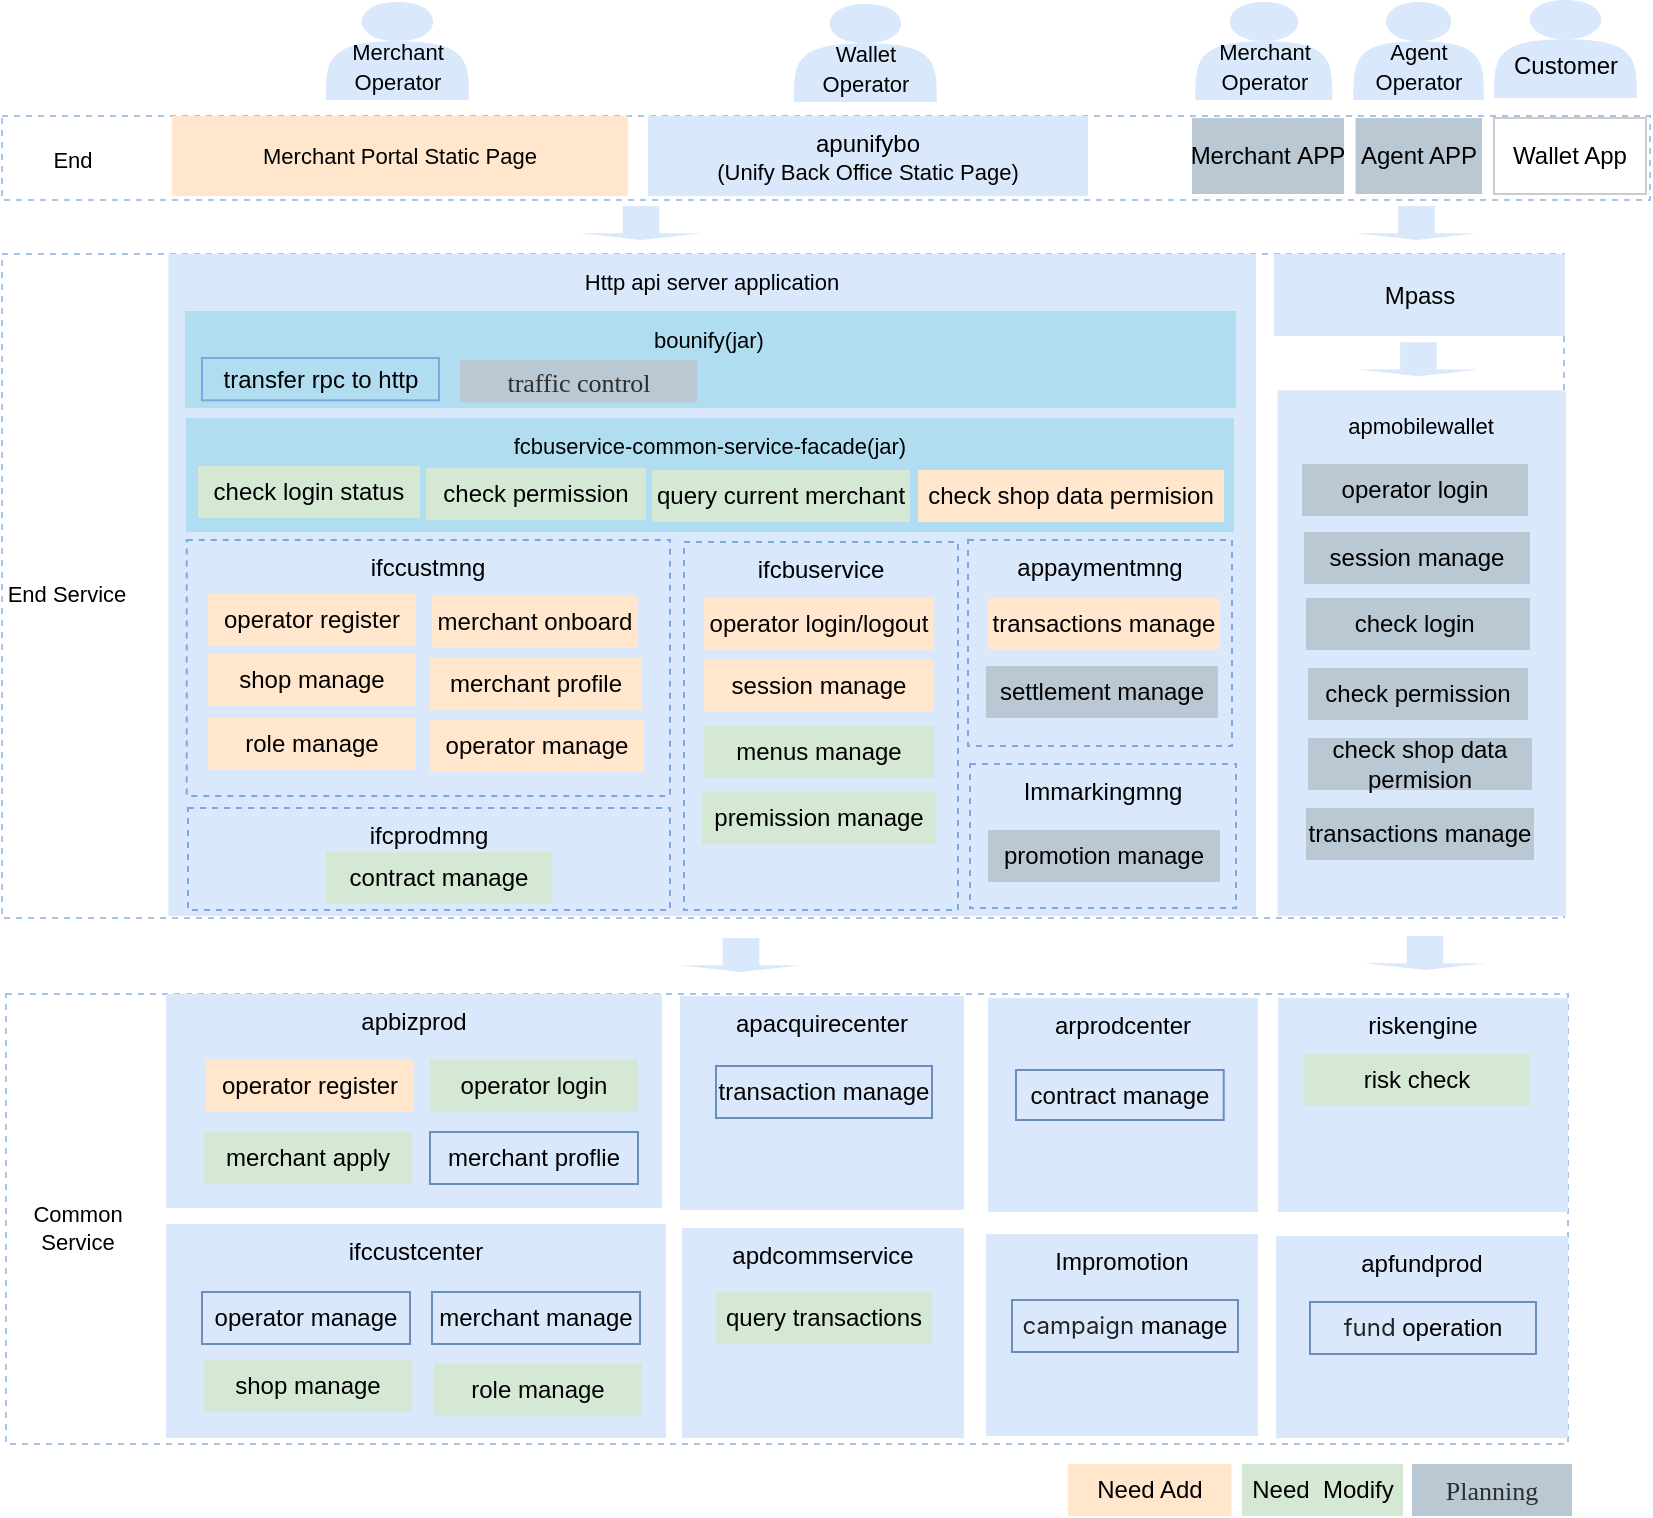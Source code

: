 <mxfile version="20.5.3" type="github" pages="5">
  <diagram id="l6IjyZo5fdcpN0Skcl8L" name="架构图">
    <mxGraphModel dx="655" dy="422" grid="0" gridSize="10" guides="0" tooltips="1" connect="1" arrows="1" fold="1" page="0" pageScale="1" pageWidth="827" pageHeight="1169" math="0" shadow="0">
      <root>
        <mxCell id="0" />
        <mxCell id="1" parent="0" />
        <mxCell id="rkK-6fbYLkU5QcOMkByf-12" value="" style="rounded=0;whiteSpace=wrap;html=1;dashed=1;fillColor=none;strokeColor=#A9C4EB;" parent="1" vertex="1">
          <mxGeometry x="55" y="125" width="824" height="42" as="geometry" />
        </mxCell>
        <mxCell id="gUw__0QMvd1f6hiJ85dU-153" value="" style="rounded=0;whiteSpace=wrap;html=1;dashed=1;fillColor=none;strokeColor=#A9C4EB;" parent="1" vertex="1">
          <mxGeometry x="57" y="564" width="781" height="225" as="geometry" />
        </mxCell>
        <mxCell id="rkK-6fbYLkU5QcOMkByf-6" value="" style="rounded=0;whiteSpace=wrap;html=1;dashed=1;fillColor=none;strokeColor=#A9C4EB;" parent="1" vertex="1">
          <mxGeometry x="55" y="194" width="781" height="332" as="geometry" />
        </mxCell>
        <mxCell id="gUw__0QMvd1f6hiJ85dU-83" value="&lt;span style=&quot;font-size: 11px;&quot;&gt;Http api server application&lt;/span&gt;" style="rounded=0;whiteSpace=wrap;html=1;fillColor=#dae8fc;strokeColor=none;verticalAlign=top;" parent="1" vertex="1">
          <mxGeometry x="138.25" y="194" width="543.75" height="331" as="geometry" />
        </mxCell>
        <mxCell id="gUw__0QMvd1f6hiJ85dU-7" value="Merchant&amp;nbsp;APP" style="rounded=0;whiteSpace=wrap;html=1;fillColor=#bac8d3;strokeColor=none;" parent="1" vertex="1">
          <mxGeometry x="650" y="126" width="76" height="38" as="geometry" />
        </mxCell>
        <mxCell id="gUw__0QMvd1f6hiJ85dU-11" value="" style="rounded=0;whiteSpace=wrap;html=1;fillColor=#dae8fc;strokeColor=none;" parent="1" vertex="1">
          <mxGeometry x="692.74" y="262.17" width="144.25" height="262.83" as="geometry" />
        </mxCell>
        <mxCell id="gUw__0QMvd1f6hiJ85dU-13" value="Mpass" style="rounded=0;whiteSpace=wrap;html=1;fillColor=#dae8fc;strokeColor=none;" parent="1" vertex="1">
          <mxGeometry x="691" y="194" width="145.5" height="41" as="geometry" />
        </mxCell>
        <mxCell id="gUw__0QMvd1f6hiJ85dU-90" value="ifccustmng" style="rounded=0;whiteSpace=wrap;html=1;fillColor=none;strokeColor=#7EA6E0;dashed=1;verticalAlign=top;" parent="1" vertex="1">
          <mxGeometry x="147.37" y="337" width="241.63" height="128" as="geometry" />
        </mxCell>
        <mxCell id="gUw__0QMvd1f6hiJ85dU-91" value="appaymentmng" style="rounded=0;whiteSpace=wrap;html=1;fillColor=none;strokeColor=#7EA6E0;dashed=1;verticalAlign=top;" parent="1" vertex="1">
          <mxGeometry x="538" y="337" width="132" height="103" as="geometry" />
        </mxCell>
        <mxCell id="gUw__0QMvd1f6hiJ85dU-94" value="Immarkingmng" style="rounded=0;whiteSpace=wrap;html=1;fillColor=none;strokeColor=#7EA6E0;dashed=1;verticalAlign=top;" parent="1" vertex="1">
          <mxGeometry x="539" y="449" width="133" height="72" as="geometry" />
        </mxCell>
        <mxCell id="gUw__0QMvd1f6hiJ85dU-95" value="ifcbuservice" style="rounded=0;whiteSpace=wrap;html=1;fillColor=none;strokeColor=#7EA6E0;dashed=1;verticalAlign=top;" parent="1" vertex="1">
          <mxGeometry x="396" y="338" width="137" height="184" as="geometry" />
        </mxCell>
        <mxCell id="gUw__0QMvd1f6hiJ85dU-112" value="&lt;div style=&quot;font-size: 11px;&quot;&gt;&lt;span style=&quot;background-color: initial;&quot;&gt;Merchant Portal Static Page&lt;/span&gt;&lt;br&gt;&lt;/div&gt;" style="rounded=0;whiteSpace=wrap;html=1;fillColor=#ffe6cc;strokeColor=none;verticalAlign=middle;align=center;" parent="1" vertex="1">
          <mxGeometry x="140" y="125" width="228" height="40" as="geometry" />
        </mxCell>
        <mxCell id="gUw__0QMvd1f6hiJ85dU-113" value="&lt;font style=&quot;font-size: 11px;&quot;&gt;&lt;br style=&quot;font-size: 11px;&quot;&gt;Agent&lt;br&gt;Operator&lt;/font&gt;" style="shape=actor;whiteSpace=wrap;html=1;fillColor=#dae8fc;strokeColor=none;" parent="1" vertex="1">
          <mxGeometry x="730.75" y="68" width="65.25" height="49" as="geometry" />
        </mxCell>
        <mxCell id="gUw__0QMvd1f6hiJ85dU-124" value="&lt;span style=&quot;font-size: 11px;&quot;&gt;bounify(jar)&amp;nbsp;&lt;/span&gt;" style="rounded=0;whiteSpace=wrap;html=1;fillColor=#b1ddf0;strokeColor=none;verticalAlign=top;" parent="1" vertex="1">
          <mxGeometry x="146.5" y="222.5" width="525.5" height="48.5" as="geometry" />
        </mxCell>
        <mxCell id="gUw__0QMvd1f6hiJ85dU-128" value="ifcprodmng" style="rounded=0;whiteSpace=wrap;html=1;fillColor=none;strokeColor=#7EA6E0;dashed=1;align=center;horizontal=1;verticalAlign=top;" parent="1" vertex="1">
          <mxGeometry x="148" y="471" width="241" height="51" as="geometry" />
        </mxCell>
        <mxCell id="gUw__0QMvd1f6hiJ85dU-130" value="Agent APP" style="rounded=0;whiteSpace=wrap;html=1;fillColor=#bac8d3;strokeColor=none;" parent="1" vertex="1">
          <mxGeometry x="731.75" y="126" width="63.25" height="38" as="geometry" />
        </mxCell>
        <mxCell id="gUw__0QMvd1f6hiJ85dU-133" value="&lt;font style=&quot;font-size: 11px;&quot;&gt;&lt;br style=&quot;font-size: 11px;&quot;&gt;Merchant &lt;br&gt;Operator&lt;/font&gt;" style="shape=actor;whiteSpace=wrap;html=1;fillColor=#dae8fc;strokeColor=none;" parent="1" vertex="1">
          <mxGeometry x="217" y="68" width="71.5" height="49" as="geometry" />
        </mxCell>
        <mxCell id="gUw__0QMvd1f6hiJ85dU-134" value="&lt;font style=&quot;font-size: 11px;&quot;&gt;&lt;br style=&quot;font-size: 11px;&quot;&gt;Merchant&lt;br&gt;Operator&lt;/font&gt;" style="shape=actor;whiteSpace=wrap;html=1;fillColor=#dae8fc;strokeColor=none;" parent="1" vertex="1">
          <mxGeometry x="651.75" y="68" width="68.5" height="49" as="geometry" />
        </mxCell>
        <mxCell id="gUw__0QMvd1f6hiJ85dU-136" value="&lt;font style=&quot;font-size: 11px;&quot;&gt;&lt;br style=&quot;font-size: 11px;&quot;&gt;Wallet&lt;br&gt;Operator&lt;/font&gt;" style="shape=actor;whiteSpace=wrap;html=1;fillColor=#dae8fc;strokeColor=none;" parent="1" vertex="1">
          <mxGeometry x="451" y="69" width="71.5" height="49" as="geometry" />
        </mxCell>
        <mxCell id="gUw__0QMvd1f6hiJ85dU-150" value="Need&amp;nbsp; Modify" style="rounded=0;whiteSpace=wrap;html=1;fillColor=#d5e8d4;strokeColor=none;" parent="1" vertex="1">
          <mxGeometry x="675" y="799" width="80.5" height="26" as="geometry" />
        </mxCell>
        <mxCell id="gUw__0QMvd1f6hiJ85dU-151" value="&lt;div style=&quot;text-align: start;&quot;&gt;&lt;span style=&quot;background-color: initial; font-size: 13px; caret-color: rgb(46, 46, 46);&quot;&gt;&lt;font face=&quot;Hei&quot; color=&quot;#2e2e2e&quot;&gt;Planning&lt;/font&gt;&lt;/span&gt;&lt;/div&gt;" style="rounded=0;whiteSpace=wrap;html=1;fillColor=#bac8d3;strokeColor=none;" parent="1" vertex="1">
          <mxGeometry x="760" y="799" width="80" height="26" as="geometry" />
        </mxCell>
        <mxCell id="gUw__0QMvd1f6hiJ85dU-164" value="apbizprod" style="rounded=0;whiteSpace=wrap;html=1;fillColor=#dae8fc;strokeColor=none;verticalAlign=top;" parent="1" vertex="1">
          <mxGeometry x="137" y="564" width="248" height="107" as="geometry" />
        </mxCell>
        <mxCell id="gUw__0QMvd1f6hiJ85dU-165" value="apdcommservice" style="rounded=0;whiteSpace=wrap;html=1;fillColor=#dae8fc;strokeColor=none;verticalAlign=top;" parent="1" vertex="1">
          <mxGeometry x="395" y="681" width="141" height="105" as="geometry" />
        </mxCell>
        <mxCell id="gUw__0QMvd1f6hiJ85dU-166" value="&lt;div style=&quot;text-align: left;&quot;&gt;apacquirecenter&lt;/div&gt;" style="rounded=0;whiteSpace=wrap;html=1;fillColor=#dae8fc;strokeColor=none;verticalAlign=top;" parent="1" vertex="1">
          <mxGeometry x="394" y="565" width="142" height="107" as="geometry" />
        </mxCell>
        <mxCell id="gUw__0QMvd1f6hiJ85dU-167" value="Impromotion" style="rounded=0;whiteSpace=wrap;html=1;fillColor=#dae8fc;strokeColor=none;verticalAlign=top;" parent="1" vertex="1">
          <mxGeometry x="547" y="684" width="136" height="101" as="geometry" />
        </mxCell>
        <mxCell id="gUw__0QMvd1f6hiJ85dU-176" value="riskengine" style="rounded=0;whiteSpace=wrap;html=1;fillColor=#dae8fc;strokeColor=none;verticalAlign=top;" parent="1" vertex="1">
          <mxGeometry x="693" y="566" width="145" height="107" as="geometry" />
        </mxCell>
        <mxCell id="gUw__0QMvd1f6hiJ85dU-183" value="&lt;span style=&quot;font-size: 11px;&quot;&gt;fcbuservice-common-service-facade(jar)&lt;/span&gt;" style="rounded=0;whiteSpace=wrap;html=1;fillColor=#b1ddf0;strokeColor=none;verticalAlign=top;" parent="1" vertex="1">
          <mxGeometry x="147" y="276" width="524" height="57" as="geometry" />
        </mxCell>
        <mxCell id="gUw__0QMvd1f6hiJ85dU-179" value="ifccustcenter" style="rounded=0;whiteSpace=wrap;html=1;fillColor=#dae8fc;strokeColor=none;verticalAlign=top;" parent="1" vertex="1">
          <mxGeometry x="137" y="679" width="250" height="107" as="geometry" />
        </mxCell>
        <mxCell id="gUw__0QMvd1f6hiJ85dU-152" value="query current merchant" style="rounded=0;whiteSpace=wrap;html=1;fillColor=#d5e8d4;strokeColor=none;" parent="1" vertex="1">
          <mxGeometry x="380" y="302" width="129" height="26" as="geometry" />
        </mxCell>
        <mxCell id="gUw__0QMvd1f6hiJ85dU-147" value="check login&amp;nbsp;" style="rounded=0;whiteSpace=wrap;html=1;fillColor=#bac8d3;strokeColor=none;" parent="1" vertex="1">
          <mxGeometry x="707" y="366" width="112" height="26" as="geometry" />
        </mxCell>
        <mxCell id="gUw__0QMvd1f6hiJ85dU-186" value="check shop data permision" style="rounded=0;whiteSpace=wrap;html=1;fillColor=#ffe6cc;strokeColor=none;" parent="1" vertex="1">
          <mxGeometry x="513" y="302" width="153" height="26" as="geometry" />
        </mxCell>
        <mxCell id="gUw__0QMvd1f6hiJ85dU-196" value="transfer rpc to http" style="rounded=0;whiteSpace=wrap;html=1;fillColor=none;strokeColor=#7EA6E0;" parent="1" vertex="1">
          <mxGeometry x="155" y="246" width="118.5" height="21.17" as="geometry" />
        </mxCell>
        <mxCell id="gUw__0QMvd1f6hiJ85dU-203" value="&lt;span style=&quot;caret-color: rgb(46, 46, 46); color: rgb(46, 46, 46); font-family: Hei; font-size: 13px; text-align: start; text-size-adjust: auto;&quot;&gt;traffic control&lt;/span&gt;" style="rounded=0;whiteSpace=wrap;html=1;fillColor=#bac8d3;strokeColor=none;" parent="1" vertex="1">
          <mxGeometry x="284" y="247" width="118.5" height="21.17" as="geometry" />
        </mxCell>
        <mxCell id="gUw__0QMvd1f6hiJ85dU-216" value="Need Add" style="rounded=0;whiteSpace=wrap;html=1;fillColor=#ffe6cc;strokeColor=none;" parent="1" vertex="1">
          <mxGeometry x="588" y="799" width="81.75" height="26" as="geometry" />
        </mxCell>
        <mxCell id="0PItweGvUpUwZC_dojW7-5" value="" style="shape=singleArrow;direction=south;whiteSpace=wrap;html=1;strokeColor=none;fillColor=#dae8fc;" parent="1" vertex="1">
          <mxGeometry x="344" y="170" width="61" height="17" as="geometry" />
        </mxCell>
        <mxCell id="0PItweGvUpUwZC_dojW7-6" value="" style="shape=singleArrow;direction=south;whiteSpace=wrap;html=1;strokeColor=none;fillColor=#dae8fc;" parent="1" vertex="1">
          <mxGeometry x="731.74" y="170" width="61" height="17" as="geometry" />
        </mxCell>
        <mxCell id="0PItweGvUpUwZC_dojW7-8" value="" style="shape=singleArrow;direction=south;whiteSpace=wrap;html=1;strokeColor=none;fillColor=#dae8fc;" parent="1" vertex="1">
          <mxGeometry x="732.74" y="238.17" width="61" height="17" as="geometry" />
        </mxCell>
        <mxCell id="0PItweGvUpUwZC_dojW7-10" value="apmobilewallet" style="text;html=1;strokeColor=none;fillColor=none;align=center;verticalAlign=middle;whiteSpace=wrap;rounded=0;fontSize=11;" parent="1" vertex="1">
          <mxGeometry x="699.37" y="265.17" width="131" height="30" as="geometry" />
        </mxCell>
        <mxCell id="0PItweGvUpUwZC_dojW7-12" value="&lt;br&gt;Customer" style="shape=actor;whiteSpace=wrap;html=1;fillColor=#dae8fc;strokeColor=none;" parent="1" vertex="1">
          <mxGeometry x="801.0" y="67" width="71.5" height="49" as="geometry" />
        </mxCell>
        <mxCell id="0PItweGvUpUwZC_dojW7-13" value="&lt;div style=&quot;text-align: start;&quot;&gt;&lt;span style=&quot;caret-color: rgb(46, 46, 46);&quot;&gt;Wallet App&lt;/span&gt;&lt;/div&gt;" style="rounded=0;whiteSpace=wrap;html=1;fillColor=none;strokeColor=#CCCCCC;" parent="1" vertex="1">
          <mxGeometry x="801" y="126" width="76" height="38" as="geometry" />
        </mxCell>
        <mxCell id="0PItweGvUpUwZC_dojW7-18" value="operator register" style="rounded=0;whiteSpace=wrap;html=1;fillColor=#ffe6cc;strokeColor=none;" parent="1" vertex="1">
          <mxGeometry x="158" y="364" width="104" height="26" as="geometry" />
        </mxCell>
        <mxCell id="0PItweGvUpUwZC_dojW7-19" value="operator login/logout" style="rounded=0;whiteSpace=wrap;html=1;fillColor=#ffe6cc;strokeColor=none;" parent="1" vertex="1">
          <mxGeometry x="406" y="366" width="115" height="26" as="geometry" />
        </mxCell>
        <mxCell id="0PItweGvUpUwZC_dojW7-20" value="merchant profile" style="rounded=0;whiteSpace=wrap;html=1;fillColor=#ffe6cc;strokeColor=none;" parent="1" vertex="1">
          <mxGeometry x="269" y="396" width="106" height="26" as="geometry" />
        </mxCell>
        <mxCell id="0PItweGvUpUwZC_dojW7-21" value="merchant onboard" style="rounded=0;whiteSpace=wrap;html=1;fillColor=#ffe6cc;strokeColor=none;" parent="1" vertex="1">
          <mxGeometry x="270" y="365" width="103" height="26" as="geometry" />
        </mxCell>
        <mxCell id="0PItweGvUpUwZC_dojW7-22" value="shop manage" style="rounded=0;whiteSpace=wrap;html=1;fillColor=#ffe6cc;strokeColor=none;" parent="1" vertex="1">
          <mxGeometry x="158" y="394" width="104" height="26" as="geometry" />
        </mxCell>
        <mxCell id="0PItweGvUpUwZC_dojW7-23" value="contract manage" style="rounded=0;whiteSpace=wrap;html=1;fillColor=#d5e8d4;strokeColor=none;" parent="1" vertex="1">
          <mxGeometry x="217" y="493" width="113" height="26" as="geometry" />
        </mxCell>
        <mxCell id="0PItweGvUpUwZC_dojW7-24" value="transactions manage" style="rounded=0;whiteSpace=wrap;html=1;fillColor=#ffe6cc;strokeColor=none;" parent="1" vertex="1">
          <mxGeometry x="548" y="366" width="116" height="26" as="geometry" />
        </mxCell>
        <mxCell id="0PItweGvUpUwZC_dojW7-26" value="operator manage" style="rounded=0;whiteSpace=wrap;html=1;fillColor=#ffe6cc;strokeColor=none;" parent="1" vertex="1">
          <mxGeometry x="269" y="427" width="107" height="26" as="geometry" />
        </mxCell>
        <mxCell id="0PItweGvUpUwZC_dojW7-27" value="menus manage" style="rounded=0;whiteSpace=wrap;html=1;fillColor=#d5e8d4;strokeColor=none;" parent="1" vertex="1">
          <mxGeometry x="406" y="430" width="115" height="26" as="geometry" />
        </mxCell>
        <mxCell id="0PItweGvUpUwZC_dojW7-32" value="settlement manage" style="rounded=0;whiteSpace=wrap;html=1;fillColor=#bac8d3;strokeColor=none;" parent="1" vertex="1">
          <mxGeometry x="547" y="400" width="116" height="26" as="geometry" />
        </mxCell>
        <mxCell id="0PItweGvUpUwZC_dojW7-34" value="promotion manage" style="rounded=0;whiteSpace=wrap;html=1;fillColor=#bac8d3;strokeColor=none;" parent="1" vertex="1">
          <mxGeometry x="548" y="482" width="116" height="26" as="geometry" />
        </mxCell>
        <mxCell id="0PItweGvUpUwZC_dojW7-35" value="operator login" style="rounded=0;whiteSpace=wrap;html=1;fillColor=#bac8d3;strokeColor=none;" parent="1" vertex="1">
          <mxGeometry x="705" y="299" width="113" height="26" as="geometry" />
        </mxCell>
        <mxCell id="0PItweGvUpUwZC_dojW7-36" value="transactions manage" style="rounded=0;whiteSpace=wrap;html=1;fillColor=#bac8d3;strokeColor=none;" parent="1" vertex="1">
          <mxGeometry x="707" y="471" width="114" height="26" as="geometry" />
        </mxCell>
        <mxCell id="0tpOPE05l1c76A8RjWi4-1" value="role manage" style="rounded=0;whiteSpace=wrap;html=1;fillColor=#ffe6cc;strokeColor=none;" parent="1" vertex="1">
          <mxGeometry x="158" y="426" width="104" height="26" as="geometry" />
        </mxCell>
        <mxCell id="0tpOPE05l1c76A8RjWi4-3" value="session manage" style="rounded=0;whiteSpace=wrap;html=1;fillColor=#bac8d3;strokeColor=none;" parent="1" vertex="1">
          <mxGeometry x="706" y="333" width="113" height="26" as="geometry" />
        </mxCell>
        <mxCell id="0tpOPE05l1c76A8RjWi4-4" value="check permission" style="rounded=0;whiteSpace=wrap;html=1;fillColor=#bac8d3;strokeColor=none;" parent="1" vertex="1">
          <mxGeometry x="708" y="401" width="110" height="26" as="geometry" />
        </mxCell>
        <mxCell id="0tpOPE05l1c76A8RjWi4-5" value="check shop data permision" style="rounded=0;whiteSpace=wrap;html=1;fillColor=#bac8d3;strokeColor=none;" parent="1" vertex="1">
          <mxGeometry x="708" y="436" width="112" height="26" as="geometry" />
        </mxCell>
        <mxCell id="0tpOPE05l1c76A8RjWi4-6" value="check login status" style="rounded=0;whiteSpace=wrap;html=1;fillColor=#d5e8d4;strokeColor=none;" parent="1" vertex="1">
          <mxGeometry x="153" y="300" width="111" height="26" as="geometry" />
        </mxCell>
        <mxCell id="0tpOPE05l1c76A8RjWi4-8" value="check permission" style="rounded=0;whiteSpace=wrap;html=1;fillColor=#d5e8d4;strokeColor=none;" parent="1" vertex="1">
          <mxGeometry x="267" y="301" width="110" height="26" as="geometry" />
        </mxCell>
        <mxCell id="0tpOPE05l1c76A8RjWi4-10" value="premission manage" style="rounded=0;whiteSpace=wrap;html=1;fillColor=#d5e8d4;strokeColor=none;" parent="1" vertex="1">
          <mxGeometry x="405" y="463" width="117" height="26" as="geometry" />
        </mxCell>
        <mxCell id="eZACipnc2qmxBR4hg9d1-1" value="operator register" style="rounded=0;whiteSpace=wrap;html=1;fillColor=#ffe6cc;strokeColor=none;" parent="1" vertex="1">
          <mxGeometry x="157" y="597" width="104" height="26" as="geometry" />
        </mxCell>
        <mxCell id="eZACipnc2qmxBR4hg9d1-2" value="operator login" style="rounded=0;whiteSpace=wrap;html=1;fillColor=#d5e8d4;strokeColor=none;" parent="1" vertex="1">
          <mxGeometry x="269" y="597" width="104" height="26" as="geometry" />
        </mxCell>
        <mxCell id="eZACipnc2qmxBR4hg9d1-3" value="merchant apply" style="rounded=0;whiteSpace=wrap;html=1;fillColor=#d5e8d4;strokeColor=none;" parent="1" vertex="1">
          <mxGeometry x="156" y="633" width="104" height="26" as="geometry" />
        </mxCell>
        <mxCell id="eZACipnc2qmxBR4hg9d1-4" value="shop manage" style="rounded=0;whiteSpace=wrap;html=1;fillColor=#d5e8d4;strokeColor=none;" parent="1" vertex="1">
          <mxGeometry x="156" y="747" width="104" height="26" as="geometry" />
        </mxCell>
        <mxCell id="eZACipnc2qmxBR4hg9d1-5" value="role manage" style="rounded=0;whiteSpace=wrap;html=1;fillColor=#d5e8d4;strokeColor=none;" parent="1" vertex="1">
          <mxGeometry x="271" y="749" width="104" height="26" as="geometry" />
        </mxCell>
        <mxCell id="eZACipnc2qmxBR4hg9d1-6" value="operator manage" style="rounded=0;whiteSpace=wrap;html=1;fillColor=#dae8fc;strokeColor=#6c8ebf;" parent="1" vertex="1">
          <mxGeometry x="155" y="713" width="104" height="26" as="geometry" />
        </mxCell>
        <mxCell id="eZACipnc2qmxBR4hg9d1-8" value="merchant manage" style="rounded=0;whiteSpace=wrap;html=1;fillColor=#dae8fc;strokeColor=#6c8ebf;" parent="1" vertex="1">
          <mxGeometry x="270" y="713" width="104" height="26" as="geometry" />
        </mxCell>
        <mxCell id="eZACipnc2qmxBR4hg9d1-9" value="merchant proflie" style="rounded=0;whiteSpace=wrap;html=1;fillColor=#dae8fc;strokeColor=#6c8ebf;" parent="1" vertex="1">
          <mxGeometry x="269" y="633" width="104" height="26" as="geometry" />
        </mxCell>
        <mxCell id="eZACipnc2qmxBR4hg9d1-10" value="risk check" style="rounded=0;whiteSpace=wrap;html=1;fillColor=#d5e8d4;strokeColor=none;" parent="1" vertex="1">
          <mxGeometry x="706" y="594" width="113" height="26" as="geometry" />
        </mxCell>
        <mxCell id="eZACipnc2qmxBR4hg9d1-11" value="&lt;font style=&quot;font-size: 12px;&quot;&gt;&lt;span style=&quot;color: rgba(0, 0, 0, 0.85); font-family: -apple-system, &amp;quot;system-ui&amp;quot;, &amp;quot;Segoe UI&amp;quot;, &amp;quot;PingFang SC&amp;quot;, &amp;quot;Hiragino Sans GB&amp;quot;, &amp;quot;Microsoft YaHei&amp;quot;, &amp;quot;Helvetica Neue&amp;quot;, Helvetica, Arial, sans-serif, &amp;quot;Apple Color Emoji&amp;quot;, &amp;quot;Segoe UI Emoji&amp;quot;, &amp;quot;Segoe UI Symbol&amp;quot;; text-align: left;&quot;&gt;campaign&lt;/span&gt;&amp;nbsp;manage&lt;/font&gt;" style="rounded=0;whiteSpace=wrap;html=1;fillColor=#dae8fc;strokeColor=#6c8ebf;" parent="1" vertex="1">
          <mxGeometry x="560" y="717" width="113" height="26" as="geometry" />
        </mxCell>
        <mxCell id="eZACipnc2qmxBR4hg9d1-12" value="transaction manage" style="rounded=0;whiteSpace=wrap;html=1;fillColor=#dae8fc;strokeColor=#6c8ebf;" parent="1" vertex="1">
          <mxGeometry x="412" y="600" width="108" height="26" as="geometry" />
        </mxCell>
        <mxCell id="eZACipnc2qmxBR4hg9d1-13" value="query transactions" style="rounded=0;whiteSpace=wrap;html=1;fillColor=#d5e8d4;strokeColor=none;" parent="1" vertex="1">
          <mxGeometry x="412" y="713" width="108" height="26" as="geometry" />
        </mxCell>
        <mxCell id="eZACipnc2qmxBR4hg9d1-16" value="&lt;div style=&quot;text-align: left;&quot;&gt;arprodcenter&lt;/div&gt;" style="rounded=0;whiteSpace=wrap;html=1;fillColor=#dae8fc;strokeColor=none;verticalAlign=top;" parent="1" vertex="1">
          <mxGeometry x="548" y="566" width="135" height="107" as="geometry" />
        </mxCell>
        <mxCell id="eZACipnc2qmxBR4hg9d1-17" value="contract manage" style="rounded=0;whiteSpace=wrap;html=1;fillColor=#dae8fc;strokeColor=#6c8ebf;" parent="1" vertex="1">
          <mxGeometry x="562" y="602" width="103.85" height="25" as="geometry" />
        </mxCell>
        <mxCell id="eZACipnc2qmxBR4hg9d1-18" value="apfundprod" style="rounded=0;whiteSpace=wrap;html=1;fillColor=#dae8fc;strokeColor=none;verticalAlign=top;" parent="1" vertex="1">
          <mxGeometry x="692" y="685" width="146" height="101" as="geometry" />
        </mxCell>
        <mxCell id="eZACipnc2qmxBR4hg9d1-19" value="&lt;font style=&quot;font-size: 12px;&quot;&gt;&lt;span style=&quot;color: rgba(0, 0, 0, 0.85); font-family: -apple-system, &amp;quot;system-ui&amp;quot;, &amp;quot;Segoe UI&amp;quot;, &amp;quot;PingFang SC&amp;quot;, &amp;quot;Hiragino Sans GB&amp;quot;, &amp;quot;Microsoft YaHei&amp;quot;, &amp;quot;Helvetica Neue&amp;quot;, Helvetica, Arial, sans-serif, &amp;quot;Apple Color Emoji&amp;quot;, &amp;quot;Segoe UI Emoji&amp;quot;, &amp;quot;Segoe UI Symbol&amp;quot;; text-align: left;&quot;&gt;fund&lt;/span&gt;&amp;nbsp;operation&lt;/font&gt;" style="rounded=0;whiteSpace=wrap;html=1;fillColor=#dae8fc;strokeColor=#6c8ebf;" parent="1" vertex="1">
          <mxGeometry x="709" y="718" width="113" height="26" as="geometry" />
        </mxCell>
        <mxCell id="eZACipnc2qmxBR4hg9d1-20" value="session manage" style="rounded=0;whiteSpace=wrap;html=1;fillColor=#ffe6cc;strokeColor=none;" parent="1" vertex="1">
          <mxGeometry x="406" y="397" width="115" height="26" as="geometry" />
        </mxCell>
        <mxCell id="rkK-6fbYLkU5QcOMkByf-2" value="&lt;div style=&quot;&quot;&gt;&lt;span style=&quot;&quot;&gt;apunifybo&lt;/span&gt;&lt;br&gt;&lt;/div&gt;&lt;div style=&quot;&quot;&gt;&lt;span style=&quot;font-size: 11px;&quot;&gt;(Unify Back Office Static Page)&lt;/span&gt;&lt;span style=&quot;&quot;&gt;&lt;br&gt;&lt;/span&gt;&lt;/div&gt;" style="rounded=0;whiteSpace=wrap;html=1;fillColor=#dae8fc;strokeColor=none;verticalAlign=top;align=center;" parent="1" vertex="1">
          <mxGeometry x="378" y="125" width="220" height="40" as="geometry" />
        </mxCell>
        <mxCell id="rkK-6fbYLkU5QcOMkByf-7" value="" style="shape=singleArrow;direction=south;whiteSpace=wrap;html=1;strokeColor=none;fillColor=#dae8fc;" parent="1" vertex="1">
          <mxGeometry x="394" y="536" width="61" height="17" as="geometry" />
        </mxCell>
        <mxCell id="rkK-6fbYLkU5QcOMkByf-10" value="End Service" style="text;html=1;strokeColor=none;fillColor=none;align=center;verticalAlign=middle;whiteSpace=wrap;rounded=0;labelBackgroundColor=none;fontSize=11;" parent="1" vertex="1">
          <mxGeometry x="55" y="324" width="65" height="80" as="geometry" />
        </mxCell>
        <mxCell id="rkK-6fbYLkU5QcOMkByf-11" value="Common&lt;br&gt;Service" style="text;html=1;strokeColor=none;fillColor=none;align=center;verticalAlign=middle;whiteSpace=wrap;rounded=0;labelBackgroundColor=none;fontSize=11;" parent="1" vertex="1">
          <mxGeometry x="63" y="641" width="60" height="80" as="geometry" />
        </mxCell>
        <mxCell id="rkK-6fbYLkU5QcOMkByf-13" value="" style="shape=singleArrow;direction=south;whiteSpace=wrap;html=1;strokeColor=none;fillColor=#dae8fc;" parent="1" vertex="1">
          <mxGeometry x="736" y="535" width="61" height="17" as="geometry" />
        </mxCell>
        <mxCell id="rkK-6fbYLkU5QcOMkByf-14" value="End" style="text;html=1;strokeColor=none;fillColor=none;align=center;verticalAlign=middle;whiteSpace=wrap;rounded=0;labelBackgroundColor=none;fontSize=11;" parent="1" vertex="1">
          <mxGeometry x="58" y="127" width="65" height="39" as="geometry" />
        </mxCell>
      </root>
    </mxGraphModel>
  </diagram>
  <diagram id="NJrbrJyJQJAPIaUyY62x" name="网络拓扑">
    <mxGraphModel dx="1478" dy="1565" grid="0" gridSize="10" guides="0" tooltips="1" connect="1" arrows="1" fold="1" page="0" pageScale="1" pageWidth="827" pageHeight="1169" math="0" shadow="0">
      <root>
        <mxCell id="0" />
        <mxCell id="1" parent="0" />
        <mxCell id="pxnleNEEJ_q1W1uwg3gZ-45" value="" style="verticalLabelPosition=bottom;verticalAlign=top;html=1;shape=mxgraph.basic.rect;fillColor2=none;strokeWidth=1;size=20;indent=5;" parent="1" vertex="1">
          <mxGeometry x="1054" y="195" width="887" height="791" as="geometry" />
        </mxCell>
        <mxCell id="pxnleNEEJ_q1W1uwg3gZ-51" style="edgeStyle=orthogonalEdgeStyle;rounded=0;orthogonalLoop=1;jettySize=auto;html=1;" parent="1" source="pxnleNEEJ_q1W1uwg3gZ-37" edge="1">
          <mxGeometry relative="1" as="geometry">
            <mxPoint x="1467.526" y="302" as="targetPoint" />
          </mxGeometry>
        </mxCell>
        <mxCell id="Ul7ilkH2tTHC6hC8gkXl-3" value="HTTPS" style="edgeLabel;html=1;align=center;verticalAlign=middle;resizable=0;points=[];" parent="pxnleNEEJ_q1W1uwg3gZ-51" vertex="1" connectable="0">
          <mxGeometry x="-0.947" y="2" relative="1" as="geometry">
            <mxPoint y="18" as="offset" />
          </mxGeometry>
        </mxCell>
        <mxCell id="pxnleNEEJ_q1W1uwg3gZ-37" value="" style="image;html=1;labelBackgroundColor=#ffffff;image=img/lib/clip_art/networking/Cloud_128x128.png;rounded=1;shadow=0;comic=0;strokeWidth=2;fontSize=22;labelPosition=center;verticalLabelPosition=top;align=center;verticalAlign=bottom;" parent="1" vertex="1">
          <mxGeometry x="1428" y="71" width="80" height="80" as="geometry" />
        </mxCell>
        <mxCell id="pxnleNEEJ_q1W1uwg3gZ-46" value="Publlic Cloud" style="edgeLabel;html=1;align=center;verticalAlign=middle;resizable=0;points=[];" parent="1" vertex="1" connectable="0">
          <mxGeometry x="1122" y="227.997" as="geometry">
            <mxPoint x="-21" y="-6" as="offset" />
          </mxGeometry>
        </mxCell>
        <mxCell id="pxnleNEEJ_q1W1uwg3gZ-49" value="WAF" style="edgeLabel;html=1;align=center;verticalAlign=middle;resizable=0;points=[];" parent="1" vertex="1" connectable="0">
          <mxGeometry x="2308" y="445.997" as="geometry">
            <mxPoint x="-842" y="76" as="offset" />
          </mxGeometry>
        </mxCell>
        <mxCell id="pxnleNEEJ_q1W1uwg3gZ-52" value="" style="sketch=0;points=[[0,0,0],[0.25,0,0],[0.5,0,0],[0.75,0,0],[1,0,0],[0,1,0],[0.25,1,0],[0.5,1,0],[0.75,1,0],[1,1,0],[0,0.25,0],[0,0.5,0],[0,0.75,0],[1,0.25,0],[1,0.5,0],[1,0.75,0]];outlineConnect=0;fontColor=#232F3E;gradientColor=#945DF2;gradientDirection=north;fillColor=#5A30B5;strokeColor=#ffffff;dashed=0;verticalLabelPosition=bottom;verticalAlign=top;align=center;html=1;fontSize=12;fontStyle=0;aspect=fixed;shape=mxgraph.aws4.resourceIcon;resIcon=mxgraph.aws4.cloudfront;" parent="1" vertex="1">
          <mxGeometry x="1711" y="219" width="78" height="78" as="geometry" />
        </mxCell>
        <mxCell id="pxnleNEEJ_q1W1uwg3gZ-53" value="CDN" style="edgeLabel;html=1;align=center;verticalAlign=middle;resizable=0;points=[];" parent="1" vertex="1" connectable="0">
          <mxGeometry x="1769" y="323.997" as="geometry">
            <mxPoint x="-21" y="-6" as="offset" />
          </mxGeometry>
        </mxCell>
        <mxCell id="1uid_oxqm0aqmfoGZytB-4" style="edgeStyle=none;rounded=0;orthogonalLoop=1;jettySize=auto;html=1;fontSize=11;" parent="1" source="pxnleNEEJ_q1W1uwg3gZ-55" target="1uid_oxqm0aqmfoGZytB-2" edge="1">
          <mxGeometry relative="1" as="geometry" />
        </mxCell>
        <mxCell id="pxnleNEEJ_q1W1uwg3gZ-55" value="" style="sketch=0;points=[[0,0,0],[0.25,0,0],[0.5,0,0],[0.75,0,0],[1,0,0],[0,1,0],[0.25,1,0],[0.5,1,0],[0.75,1,0],[1,1,0],[0,0.25,0],[0,0.5,0],[0,0.75,0],[1,0.25,0],[1,0.5,0],[1,0.75,0]];outlineConnect=0;fontColor=#232F3E;gradientColor=#F54749;gradientDirection=north;fillColor=#C7131F;strokeColor=#ffffff;dashed=0;verticalLabelPosition=bottom;verticalAlign=top;align=center;html=1;fontSize=12;fontStyle=0;aspect=fixed;shape=mxgraph.aws4.resourceIcon;resIcon=mxgraph.aws4.shield;" parent="1" vertex="1">
          <mxGeometry x="1430" y="304" width="78" height="78" as="geometry" />
        </mxCell>
        <mxCell id="pxnleNEEJ_q1W1uwg3gZ-57" style="edgeStyle=orthogonalEdgeStyle;rounded=0;orthogonalLoop=1;jettySize=auto;html=1;entryX=0;entryY=0.5;entryDx=0;entryDy=0;entryPerimeter=0;" parent="1" edge="1">
          <mxGeometry relative="1" as="geometry">
            <mxPoint x="1472" y="239" as="sourcePoint" />
            <mxPoint x="1712" y="239" as="targetPoint" />
          </mxGeometry>
        </mxCell>
        <mxCell id="pxnleNEEJ_q1W1uwg3gZ-58" value="static web content&amp;nbsp;" style="edgeLabel;html=1;align=center;verticalAlign=middle;resizable=0;points=[];" parent="pxnleNEEJ_q1W1uwg3gZ-57" vertex="1" connectable="0">
          <mxGeometry x="-0.304" relative="1" as="geometry">
            <mxPoint x="29" y="-17" as="offset" />
          </mxGeometry>
        </mxCell>
        <mxCell id="pxnleNEEJ_q1W1uwg3gZ-60" value="Shield" style="edgeLabel;html=1;align=center;verticalAlign=middle;resizable=0;points=[];" parent="1" vertex="1" connectable="0">
          <mxGeometry x="1714" y="527.997" as="geometry">
            <mxPoint x="-250" y="-134" as="offset" />
          </mxGeometry>
        </mxCell>
        <mxCell id="pxnleNEEJ_q1W1uwg3gZ-61" value="DDOS protection" style="edgeLabel;html=1;align=center;verticalAlign=middle;resizable=0;points=[];" parent="1" vertex="1" connectable="0">
          <mxGeometry x="1370" y="351.997" as="geometry">
            <mxPoint x="-21" y="-12" as="offset" />
          </mxGeometry>
        </mxCell>
        <mxCell id="pxnleNEEJ_q1W1uwg3gZ-65" value="Firewall" style="edgeLabel;html=1;align=center;verticalAlign=middle;resizable=0;points=[];" parent="1" vertex="1" connectable="0">
          <mxGeometry x="1372" y="467.997" as="geometry">
            <mxPoint y="-4" as="offset" />
          </mxGeometry>
        </mxCell>
        <mxCell id="pxnleNEEJ_q1W1uwg3gZ-67" value="" style="verticalLabelPosition=bottom;verticalAlign=top;html=1;shape=mxgraph.basic.rect;fillColor2=none;strokeWidth=1;size=20;indent=5;" parent="1" vertex="1">
          <mxGeometry x="1095" y="551" width="810" height="423" as="geometry" />
        </mxCell>
        <mxCell id="pxnleNEEJ_q1W1uwg3gZ-68" value="VPC" style="edgeLabel;html=1;align=center;verticalAlign=middle;resizable=0;points=[];" parent="1" vertex="1" connectable="0">
          <mxGeometry x="1227" y="568.997" as="geometry">
            <mxPoint x="-98" y="2" as="offset" />
          </mxGeometry>
        </mxCell>
        <mxCell id="OC6Tf1tVyZVRk4eGL-ns-2" style="edgeStyle=orthogonalEdgeStyle;rounded=0;orthogonalLoop=1;jettySize=auto;html=1;" parent="1" source="pxnleNEEJ_q1W1uwg3gZ-70" edge="1">
          <mxGeometry relative="1" as="geometry">
            <mxPoint x="1468" y="698" as="targetPoint" />
          </mxGeometry>
        </mxCell>
        <mxCell id="pxnleNEEJ_q1W1uwg3gZ-70" value="" style="sketch=0;points=[[0,0,0],[0.25,0,0],[0.5,0,0],[0.75,0,0],[1,0,0],[0,1,0],[0.25,1,0],[0.5,1,0],[0.75,1,0],[1,1,0],[0,0.25,0],[0,0.5,0],[0,0.75,0],[1,0.25,0],[1,0.5,0],[1,0.75,0]];outlineConnect=0;fontColor=#232F3E;gradientColor=#945DF2;gradientDirection=north;fillColor=#5A30B5;strokeColor=#ffffff;dashed=0;verticalLabelPosition=bottom;verticalAlign=top;align=center;html=1;fontSize=12;fontStyle=0;aspect=fixed;shape=mxgraph.aws4.resourceIcon;resIcon=mxgraph.aws4.elastic_load_balancing;" parent="1" vertex="1">
          <mxGeometry x="1429" y="580" width="78" height="78" as="geometry" />
        </mxCell>
        <mxCell id="pxnleNEEJ_q1W1uwg3gZ-72" value="SLB" style="edgeLabel;html=1;align=center;verticalAlign=middle;resizable=0;points=[];" parent="1" vertex="1" connectable="0">
          <mxGeometry x="1704" y="672.997" as="geometry">
            <mxPoint x="-236" y="-1" as="offset" />
          </mxGeometry>
        </mxCell>
        <mxCell id="pxnleNEEJ_q1W1uwg3gZ-75" style="edgeStyle=orthogonalEdgeStyle;rounded=0;orthogonalLoop=1;jettySize=auto;html=1;exitX=0;exitY=0.5;exitDx=0;exitDy=0;exitPerimeter=0;" parent="1" source="pxnleNEEJ_q1W1uwg3gZ-52" edge="1">
          <mxGeometry relative="1" as="geometry">
            <mxPoint x="1481" y="268" as="sourcePoint" />
            <mxPoint x="1468" y="258" as="targetPoint" />
            <Array as="points" />
          </mxGeometry>
        </mxCell>
        <mxCell id="pxnleNEEJ_q1W1uwg3gZ-76" value="&lt;span style=&quot;font-size: 12px;&quot;&gt;get source when&amp;nbsp;&lt;/span&gt;&lt;span style=&quot;font-size: 12px;&quot;&gt;content empty&amp;nbsp;&lt;/span&gt;" style="edgeLabel;html=1;align=center;verticalAlign=middle;resizable=0;points=[];" parent="pxnleNEEJ_q1W1uwg3gZ-75" vertex="1" connectable="0">
          <mxGeometry x="-0.304" relative="1" as="geometry">
            <mxPoint x="-17" y="16" as="offset" />
          </mxGeometry>
        </mxCell>
        <mxCell id="Ko_dO4mjGzbzOHjpeMSx-1" value="&lt;font style=&quot;font-size: 11px;&quot;&gt;Web Page：https://xxx/web/&lt;/font&gt;merchant-portal/&lt;br&gt;Web API：&amp;nbsp; &amp;nbsp;https://xxx/webapi/merchant-portal/" style="text;html=1;strokeColor=none;fillColor=none;align=left;verticalAlign=middle;whiteSpace=wrap;rounded=0;fontSize=11;" parent="1" vertex="1">
          <mxGeometry x="1503" y="31" width="288" height="30" as="geometry" />
        </mxCell>
        <mxCell id="Ul7ilkH2tTHC6hC8gkXl-13" style="edgeStyle=orthogonalEdgeStyle;rounded=0;orthogonalLoop=1;jettySize=auto;html=1;entryX=0.5;entryY=0;entryDx=0;entryDy=0;entryPerimeter=0;" parent="1" source="Ko_dO4mjGzbzOHjpeMSx-4" target="Ul7ilkH2tTHC6hC8gkXl-9" edge="1">
          <mxGeometry relative="1" as="geometry">
            <Array as="points">
              <mxPoint x="1467" y="825" />
              <mxPoint x="1274" y="825" />
            </Array>
          </mxGeometry>
        </mxCell>
        <mxCell id="Ul7ilkH2tTHC6hC8gkXl-14" value="Page" style="edgeLabel;html=1;align=center;verticalAlign=middle;resizable=0;points=[];" parent="Ul7ilkH2tTHC6hC8gkXl-13" vertex="1" connectable="0">
          <mxGeometry x="0.392" relative="1" as="geometry">
            <mxPoint x="23" as="offset" />
          </mxGeometry>
        </mxCell>
        <mxCell id="Ko_dO4mjGzbzOHjpeMSx-4" value="" style="sketch=0;points=[[0,0,0],[0.25,0,0],[0.5,0,0],[0.75,0,0],[1,0,0],[0,1,0],[0.25,1,0],[0.5,1,0],[0.75,1,0],[1,1,0],[0,0.25,0],[0,0.5,0],[0,0.75,0],[1,0.25,0],[1,0.5,0],[1,0.75,0]];outlineConnect=0;fontColor=#232F3E;gradientColor=#60A337;gradientDirection=north;fillColor=#277116;strokeColor=#ffffff;dashed=0;verticalLabelPosition=bottom;verticalAlign=top;align=center;html=1;fontSize=12;fontStyle=0;aspect=fixed;shape=mxgraph.aws4.resourceIcon;resIcon=mxgraph.aws4.cost_and_usage_report;" parent="1" vertex="1">
          <mxGeometry x="1428" y="702" width="78" height="78" as="geometry" />
        </mxCell>
        <mxCell id="Ko_dO4mjGzbzOHjpeMSx-6" value="Nginx" style="edgeLabel;html=1;align=center;verticalAlign=middle;resizable=0;points=[];" parent="1" vertex="1" connectable="0">
          <mxGeometry x="1479" y="801.997" as="geometry">
            <mxPoint x="-12" y="-4" as="offset" />
          </mxGeometry>
        </mxCell>
        <mxCell id="Ul7ilkH2tTHC6hC8gkXl-5" value="&lt;span style=&quot;color: rgb(0, 0, 0); font-family: Helvetica; font-size: 11px; font-style: normal; font-variant-ligatures: normal; font-variant-caps: normal; font-weight: 400; letter-spacing: normal; orphans: 2; text-align: center; text-indent: 0px; text-transform: none; widows: 2; word-spacing: 0px; -webkit-text-stroke-width: 0px; background-color: rgb(255, 255, 255); text-decoration-thickness: initial; text-decoration-style: initial; text-decoration-color: initial; float: none; display: inline !important;&quot;&gt;&amp;nbsp;Merchant Portal&lt;/span&gt;" style="text;whiteSpace=wrap;html=1;" parent="1" vertex="1">
          <mxGeometry x="1324" y="-28" width="96" height="36" as="geometry" />
        </mxCell>
        <mxCell id="Ul7ilkH2tTHC6hC8gkXl-6" value="&lt;span style=&quot;color: rgb(0, 0, 0); font-family: Helvetica; font-size: 11px; font-style: normal; font-variant-ligatures: normal; font-variant-caps: normal; font-weight: 400; letter-spacing: normal; orphans: 2; text-align: center; text-indent: 0px; text-transform: none; widows: 2; word-spacing: 0px; -webkit-text-stroke-width: 0px; background-color: rgb(255, 255, 255); text-decoration-thickness: initial; text-decoration-style: initial; text-decoration-color: initial; float: none; display: inline !important;&quot;&gt;Internet&lt;/span&gt;" style="text;whiteSpace=wrap;html=1;" parent="1" vertex="1">
          <mxGeometry x="1360" y="97" width="75" height="36" as="geometry" />
        </mxCell>
        <mxCell id="Ul7ilkH2tTHC6hC8gkXl-8" style="edgeStyle=orthogonalEdgeStyle;rounded=0;orthogonalLoop=1;jettySize=auto;html=1;entryX=0.5;entryY=0;entryDx=0;entryDy=0;" parent="1" source="Ul7ilkH2tTHC6hC8gkXl-7" target="pxnleNEEJ_q1W1uwg3gZ-37" edge="1">
          <mxGeometry relative="1" as="geometry" />
        </mxCell>
        <mxCell id="Ul7ilkH2tTHC6hC8gkXl-7" value="" style="sketch=0;outlineConnect=0;gradientColor=none;fontColor=#545B64;strokeColor=none;fillColor=#879196;dashed=0;verticalLabelPosition=bottom;verticalAlign=top;align=center;html=1;fontSize=12;fontStyle=0;aspect=fixed;shape=mxgraph.aws4.illustration_desktop;pointerEvents=1" parent="1" vertex="1">
          <mxGeometry x="1436" y="-51.99" width="64" height="75.99" as="geometry" />
        </mxCell>
        <mxCell id="Ul7ilkH2tTHC6hC8gkXl-9" value="" style="sketch=0;points=[[0,0,0],[0.25,0,0],[0.5,0,0],[0.75,0,0],[1,0,0],[0,1,0],[0.25,1,0],[0.5,1,0],[0.75,1,0],[1,1,0],[0,0.25,0],[0,0.5,0],[0,0.75,0],[1,0.25,0],[1,0.5,0],[1,0.75,0]];outlineConnect=0;fontColor=#232F3E;gradientColor=#F78E04;gradientDirection=north;fillColor=#D05C17;strokeColor=#ffffff;dashed=0;verticalLabelPosition=bottom;verticalAlign=top;align=center;html=1;fontSize=12;fontStyle=0;aspect=fixed;shape=mxgraph.aws4.resourceIcon;resIcon=mxgraph.aws4.containers;" parent="1" vertex="1">
          <mxGeometry x="1235" y="856" width="78" height="78" as="geometry" />
        </mxCell>
        <mxCell id="Ul7ilkH2tTHC6hC8gkXl-10" value="" style="sketch=0;points=[[0,0,0],[0.25,0,0],[0.5,0,0],[0.75,0,0],[1,0,0],[0,1,0],[0.25,1,0],[0.5,1,0],[0.75,1,0],[1,1,0],[0,0.25,0],[0,0.5,0],[0,0.75,0],[1,0.25,0],[1,0.5,0],[1,0.75,0]];outlineConnect=0;fontColor=#232F3E;gradientColor=#F78E04;gradientDirection=north;fillColor=#D05C17;strokeColor=#ffffff;dashed=0;verticalLabelPosition=bottom;verticalAlign=top;align=center;html=1;fontSize=12;fontStyle=0;aspect=fixed;shape=mxgraph.aws4.resourceIcon;resIcon=mxgraph.aws4.containers;" parent="1" vertex="1">
          <mxGeometry x="1526" y="863" width="78" height="78" as="geometry" />
        </mxCell>
        <mxCell id="Ul7ilkH2tTHC6hC8gkXl-21" value="&lt;span style=&quot;color: rgb(0, 0, 0); font-family: Helvetica; font-size: 11px; font-style: normal; font-variant-ligatures: normal; font-variant-caps: normal; font-weight: 400; letter-spacing: normal; orphans: 2; text-align: center; text-indent: 0px; text-transform: none; widows: 2; word-spacing: 0px; -webkit-text-stroke-width: 0px; background-color: rgb(255, 255, 255); text-decoration-thickness: initial; text-decoration-style: initial; text-decoration-color: initial; float: none; display: inline !important;&quot;&gt;static page application&lt;/span&gt;" style="text;whiteSpace=wrap;html=1;" parent="1" vertex="1">
          <mxGeometry x="1211" y="942" width="186" height="36" as="geometry" />
        </mxCell>
        <mxCell id="Ul7ilkH2tTHC6hC8gkXl-22" value="&lt;div style=&quot;text-align: center;&quot;&gt;&lt;span style=&quot;background-color: initial; font-size: 11px;&quot;&gt;mng applications&lt;/span&gt;&lt;/div&gt;" style="text;whiteSpace=wrap;html=1;" parent="1" vertex="1">
          <mxGeometry x="1618" y="947" width="111" height="36" as="geometry" />
        </mxCell>
        <mxCell id="Ul7ilkH2tTHC6hC8gkXl-24" value="" style="sketch=0;points=[[0,0,0],[0.25,0,0],[0.5,0,0],[0.75,0,0],[1,0,0],[0,1,0],[0.25,1,0],[0.5,1,0],[0.75,1,0],[1,1,0],[0,0.25,0],[0,0.5,0],[0,0.75,0],[1,0.25,0],[1,0.5,0],[1,0.75,0]];outlineConnect=0;fontColor=#232F3E;gradientColor=#F78E04;gradientDirection=north;fillColor=#D05C17;strokeColor=#ffffff;dashed=0;verticalLabelPosition=bottom;verticalAlign=top;align=center;html=1;fontSize=12;fontStyle=0;aspect=fixed;shape=mxgraph.aws4.resourceIcon;resIcon=mxgraph.aws4.containers;" parent="1" vertex="1">
          <mxGeometry x="1625" y="865" width="78" height="78" as="geometry" />
        </mxCell>
        <mxCell id="Ul7ilkH2tTHC6hC8gkXl-25" value="" style="sketch=0;points=[[0,0,0],[0.25,0,0],[0.5,0,0],[0.75,0,0],[1,0,0],[0,1,0],[0.25,1,0],[0.5,1,0],[0.75,1,0],[1,1,0],[0,0.25,0],[0,0.5,0],[0,0.75,0],[1,0.25,0],[1,0.5,0],[1,0.75,0]];outlineConnect=0;fontColor=#232F3E;gradientColor=#F78E04;gradientDirection=north;fillColor=#D05C17;strokeColor=#ffffff;dashed=0;verticalLabelPosition=bottom;verticalAlign=top;align=center;html=1;fontSize=12;fontStyle=0;aspect=fixed;shape=mxgraph.aws4.resourceIcon;resIcon=mxgraph.aws4.containers;" parent="1" vertex="1">
          <mxGeometry x="1723" y="867" width="78" height="78" as="geometry" />
        </mxCell>
        <mxCell id="Ggbl9s2jbZ2nDgKSDIdv-1" style="edgeStyle=orthogonalEdgeStyle;rounded=0;orthogonalLoop=1;jettySize=auto;html=1;entryX=0.5;entryY=0;entryDx=0;entryDy=0;entryPerimeter=0;" parent="1" source="Ko_dO4mjGzbzOHjpeMSx-4" target="Ul7ilkH2tTHC6hC8gkXl-24" edge="1">
          <mxGeometry relative="1" as="geometry">
            <mxPoint x="1467.012" y="780.0" as="sourcePoint" />
            <mxPoint x="1664" y="865" as="targetPoint" />
            <Array as="points">
              <mxPoint x="1467" y="825" />
              <mxPoint x="1664" y="825" />
            </Array>
          </mxGeometry>
        </mxCell>
        <mxCell id="Ggbl9s2jbZ2nDgKSDIdv-2" value="API" style="edgeLabel;html=1;align=center;verticalAlign=middle;resizable=0;points=[];" parent="Ggbl9s2jbZ2nDgKSDIdv-1" vertex="1" connectable="0">
          <mxGeometry x="0.186" y="4" relative="1" as="geometry">
            <mxPoint x="-16" y="3" as="offset" />
          </mxGeometry>
        </mxCell>
        <mxCell id="1uid_oxqm0aqmfoGZytB-5" style="edgeStyle=none;rounded=0;orthogonalLoop=1;jettySize=auto;html=1;fontSize=11;" parent="1" source="1uid_oxqm0aqmfoGZytB-2" target="pxnleNEEJ_q1W1uwg3gZ-70" edge="1">
          <mxGeometry relative="1" as="geometry" />
        </mxCell>
        <mxCell id="1uid_oxqm0aqmfoGZytB-2" value="" style="sketch=0;points=[[0,0,0],[0.25,0,0],[0.5,0,0],[0.75,0,0],[1,0,0],[0,1,0],[0.25,1,0],[0.5,1,0],[0.75,1,0],[1,1,0],[0,0.25,0],[0,0.5,0],[0,0.75,0],[1,0.25,0],[1,0.5,0],[1,0.75,0]];outlineConnect=0;fontColor=#232F3E;gradientColor=#F54749;gradientDirection=north;fillColor=#C7131F;strokeColor=#ffffff;dashed=0;verticalLabelPosition=bottom;verticalAlign=top;align=center;html=1;fontSize=12;fontStyle=0;aspect=fixed;shape=mxgraph.aws4.resourceIcon;resIcon=mxgraph.aws4.waf;" parent="1" vertex="1">
          <mxGeometry x="1430" y="420" width="78" height="85.69" as="geometry" />
        </mxCell>
        <mxCell id="3DSZTWo7XdYeBDLHEdy7-1" value="" style="verticalLabelPosition=bottom;verticalAlign=top;html=1;shape=mxgraph.basic.rect;fillColor2=none;strokeWidth=1;size=20;indent=5;" vertex="1" parent="1">
          <mxGeometry x="2132" y="206" width="887" height="796.99" as="geometry" />
        </mxCell>
        <mxCell id="3DSZTWo7XdYeBDLHEdy7-2" style="edgeStyle=orthogonalEdgeStyle;rounded=0;orthogonalLoop=1;jettySize=auto;html=1;" edge="1" parent="1" source="3DSZTWo7XdYeBDLHEdy7-4">
          <mxGeometry relative="1" as="geometry">
            <mxPoint x="2545.526" y="318.99" as="targetPoint" />
          </mxGeometry>
        </mxCell>
        <mxCell id="3DSZTWo7XdYeBDLHEdy7-3" value="HTTPS" style="edgeLabel;html=1;align=center;verticalAlign=middle;resizable=0;points=[];" vertex="1" connectable="0" parent="3DSZTWo7XdYeBDLHEdy7-2">
          <mxGeometry x="-0.947" y="2" relative="1" as="geometry">
            <mxPoint y="18" as="offset" />
          </mxGeometry>
        </mxCell>
        <mxCell id="3DSZTWo7XdYeBDLHEdy7-45" value="API" style="edgeLabel;html=1;align=center;verticalAlign=middle;resizable=0;points=[];" vertex="1" connectable="0" parent="3DSZTWo7XdYeBDLHEdy7-2">
          <mxGeometry x="0.472" y="-1" relative="1" as="geometry">
            <mxPoint as="offset" />
          </mxGeometry>
        </mxCell>
        <mxCell id="3DSZTWo7XdYeBDLHEdy7-4" value="" style="image;html=1;labelBackgroundColor=#ffffff;image=img/lib/clip_art/networking/Cloud_128x128.png;rounded=1;shadow=0;comic=0;strokeWidth=2;fontSize=22;labelPosition=center;verticalLabelPosition=top;align=center;verticalAlign=bottom;" vertex="1" parent="1">
          <mxGeometry x="2506" y="87.99" width="80" height="80" as="geometry" />
        </mxCell>
        <mxCell id="3DSZTWo7XdYeBDLHEdy7-5" value="Publlic Cloud" style="edgeLabel;html=1;align=center;verticalAlign=middle;resizable=0;points=[];" vertex="1" connectable="0" parent="1">
          <mxGeometry x="2200" y="244.987" as="geometry">
            <mxPoint x="-21" y="-6" as="offset" />
          </mxGeometry>
        </mxCell>
        <mxCell id="3DSZTWo7XdYeBDLHEdy7-43" style="edgeStyle=orthogonalEdgeStyle;rounded=0;orthogonalLoop=1;jettySize=auto;html=1;" edge="1" parent="1" source="3DSZTWo7XdYeBDLHEdy7-6">
          <mxGeometry relative="1" as="geometry">
            <mxPoint x="2838" y="256" as="targetPoint" />
          </mxGeometry>
        </mxCell>
        <mxCell id="3DSZTWo7XdYeBDLHEdy7-6" value="" style="sketch=0;points=[[0,0,0],[0.25,0,0],[0.5,0,0],[0.75,0,0],[1,0,0],[0,1,0],[0.25,1,0],[0.5,1,0],[0.75,1,0],[1,1,0],[0,0.25,0],[0,0.5,0],[0,0.75,0],[1,0.25,0],[1,0.5,0],[1,0.75,0]];outlineConnect=0;fontColor=#232F3E;gradientColor=#945DF2;gradientDirection=north;fillColor=#5A30B5;strokeColor=#ffffff;dashed=0;verticalLabelPosition=bottom;verticalAlign=top;align=center;html=1;fontSize=12;fontStyle=0;aspect=fixed;shape=mxgraph.aws4.resourceIcon;resIcon=mxgraph.aws4.cloudfront;" vertex="1" parent="1">
          <mxGeometry x="2693" y="217" width="78" height="78" as="geometry" />
        </mxCell>
        <mxCell id="3DSZTWo7XdYeBDLHEdy7-7" value="CDN" style="edgeLabel;html=1;align=center;verticalAlign=middle;resizable=0;points=[];" vertex="1" connectable="0" parent="1">
          <mxGeometry x="2753" y="314.997" as="geometry">
            <mxPoint x="-21" y="-6" as="offset" />
          </mxGeometry>
        </mxCell>
        <mxCell id="3DSZTWo7XdYeBDLHEdy7-8" style="edgeStyle=none;rounded=0;orthogonalLoop=1;jettySize=auto;html=1;fontSize=11;" edge="1" parent="1" source="3DSZTWo7XdYeBDLHEdy7-9" target="3DSZTWo7XdYeBDLHEdy7-40">
          <mxGeometry relative="1" as="geometry" />
        </mxCell>
        <mxCell id="3DSZTWo7XdYeBDLHEdy7-9" value="" style="sketch=0;points=[[0,0,0],[0.25,0,0],[0.5,0,0],[0.75,0,0],[1,0,0],[0,1,0],[0.25,1,0],[0.5,1,0],[0.75,1,0],[1,1,0],[0,0.25,0],[0,0.5,0],[0,0.75,0],[1,0.25,0],[1,0.5,0],[1,0.75,0]];outlineConnect=0;fontColor=#232F3E;gradientColor=#F54749;gradientDirection=north;fillColor=#C7131F;strokeColor=#ffffff;dashed=0;verticalLabelPosition=bottom;verticalAlign=top;align=center;html=1;fontSize=12;fontStyle=0;aspect=fixed;shape=mxgraph.aws4.resourceIcon;resIcon=mxgraph.aws4.shield;" vertex="1" parent="1">
          <mxGeometry x="2508" y="320.99" width="78" height="78" as="geometry" />
        </mxCell>
        <mxCell id="3DSZTWo7XdYeBDLHEdy7-10" style="edgeStyle=orthogonalEdgeStyle;rounded=0;orthogonalLoop=1;jettySize=auto;html=1;entryX=0;entryY=0.5;entryDx=0;entryDy=0;entryPerimeter=0;" edge="1" parent="1" target="3DSZTWo7XdYeBDLHEdy7-6">
          <mxGeometry relative="1" as="geometry">
            <mxPoint x="2550" y="255.99" as="sourcePoint" />
            <mxPoint x="2790" y="255.99" as="targetPoint" />
          </mxGeometry>
        </mxCell>
        <mxCell id="3DSZTWo7XdYeBDLHEdy7-11" value="static resources&amp;nbsp;" style="edgeLabel;html=1;align=center;verticalAlign=middle;resizable=0;points=[];" vertex="1" connectable="0" parent="3DSZTWo7XdYeBDLHEdy7-10">
          <mxGeometry x="-0.304" relative="1" as="geometry">
            <mxPoint x="29" y="-17" as="offset" />
          </mxGeometry>
        </mxCell>
        <mxCell id="3DSZTWo7XdYeBDLHEdy7-12" value="Shield" style="edgeLabel;html=1;align=center;verticalAlign=middle;resizable=0;points=[];" vertex="1" connectable="0" parent="1">
          <mxGeometry x="2792" y="544.987" as="geometry">
            <mxPoint x="-250" y="-134" as="offset" />
          </mxGeometry>
        </mxCell>
        <mxCell id="3DSZTWo7XdYeBDLHEdy7-13" value="DDOS protection" style="edgeLabel;html=1;align=center;verticalAlign=middle;resizable=0;points=[];" vertex="1" connectable="0" parent="1">
          <mxGeometry x="2448" y="368.987" as="geometry">
            <mxPoint x="-21" y="-12" as="offset" />
          </mxGeometry>
        </mxCell>
        <mxCell id="3DSZTWo7XdYeBDLHEdy7-14" value="Firewall" style="edgeLabel;html=1;align=center;verticalAlign=middle;resizable=0;points=[];" vertex="1" connectable="0" parent="1">
          <mxGeometry x="2450" y="484.987" as="geometry">
            <mxPoint y="-4" as="offset" />
          </mxGeometry>
        </mxCell>
        <mxCell id="3DSZTWo7XdYeBDLHEdy7-15" value="" style="verticalLabelPosition=bottom;verticalAlign=top;html=1;shape=mxgraph.basic.rect;fillColor2=none;strokeWidth=1;size=20;indent=5;" vertex="1" parent="1">
          <mxGeometry x="2173" y="567.99" width="810" height="423" as="geometry" />
        </mxCell>
        <mxCell id="3DSZTWo7XdYeBDLHEdy7-16" value="VPC" style="edgeLabel;html=1;align=center;verticalAlign=middle;resizable=0;points=[];" vertex="1" connectable="0" parent="1">
          <mxGeometry x="2305" y="585.987" as="geometry">
            <mxPoint x="-98" y="2" as="offset" />
          </mxGeometry>
        </mxCell>
        <mxCell id="3DSZTWo7XdYeBDLHEdy7-17" style="edgeStyle=orthogonalEdgeStyle;rounded=0;orthogonalLoop=1;jettySize=auto;html=1;" edge="1" parent="1" source="3DSZTWo7XdYeBDLHEdy7-18">
          <mxGeometry relative="1" as="geometry">
            <mxPoint x="2546" y="714.99" as="targetPoint" />
          </mxGeometry>
        </mxCell>
        <mxCell id="3DSZTWo7XdYeBDLHEdy7-18" value="" style="sketch=0;points=[[0,0,0],[0.25,0,0],[0.5,0,0],[0.75,0,0],[1,0,0],[0,1,0],[0.25,1,0],[0.5,1,0],[0.75,1,0],[1,1,0],[0,0.25,0],[0,0.5,0],[0,0.75,0],[1,0.25,0],[1,0.5,0],[1,0.75,0]];outlineConnect=0;fontColor=#232F3E;gradientColor=#945DF2;gradientDirection=north;fillColor=#5A30B5;strokeColor=#ffffff;dashed=0;verticalLabelPosition=bottom;verticalAlign=top;align=center;html=1;fontSize=12;fontStyle=0;aspect=fixed;shape=mxgraph.aws4.resourceIcon;resIcon=mxgraph.aws4.elastic_load_balancing;" vertex="1" parent="1">
          <mxGeometry x="2507" y="596.99" width="78" height="78" as="geometry" />
        </mxCell>
        <mxCell id="3DSZTWo7XdYeBDLHEdy7-19" value="SLB" style="edgeLabel;html=1;align=center;verticalAlign=middle;resizable=0;points=[];" vertex="1" connectable="0" parent="1">
          <mxGeometry x="2782" y="689.987" as="geometry">
            <mxPoint x="-236" y="-1" as="offset" />
          </mxGeometry>
        </mxCell>
        <mxCell id="3DSZTWo7XdYeBDLHEdy7-22" value="&lt;font style=&quot;font-size: 11px;&quot;&gt;Web Page：https://xxx/web/&lt;/font&gt;merchant-portal/&lt;br&gt;Web API：&amp;nbsp; &amp;nbsp;https://xxx/webapi/&lt;span style=&quot;background-color: initial;&quot;&gt;{domainPath}&lt;/span&gt;&lt;span style=&quot;background-color: initial;&quot;&gt;/merchant-portal/&lt;/span&gt;" style="text;html=1;strokeColor=none;fillColor=none;align=left;verticalAlign=middle;whiteSpace=wrap;rounded=0;fontSize=11;" vertex="1" parent="1">
          <mxGeometry x="2581" y="47.99" width="406" height="30" as="geometry" />
        </mxCell>
        <mxCell id="3DSZTWo7XdYeBDLHEdy7-41" style="edgeStyle=orthogonalEdgeStyle;rounded=0;orthogonalLoop=1;jettySize=auto;html=1;" edge="1" parent="1" source="3DSZTWo7XdYeBDLHEdy7-25" target="3DSZTWo7XdYeBDLHEdy7-35">
          <mxGeometry relative="1" as="geometry" />
        </mxCell>
        <mxCell id="3DSZTWo7XdYeBDLHEdy7-25" value="" style="sketch=0;points=[[0,0,0],[0.25,0,0],[0.5,0,0],[0.75,0,0],[1,0,0],[0,1,0],[0.25,1,0],[0.5,1,0],[0.75,1,0],[1,1,0],[0,0.25,0],[0,0.5,0],[0,0.75,0],[1,0.25,0],[1,0.5,0],[1,0.75,0]];outlineConnect=0;fontColor=#232F3E;gradientColor=#60A337;gradientDirection=north;fillColor=#277116;strokeColor=#ffffff;dashed=0;verticalLabelPosition=bottom;verticalAlign=top;align=center;html=1;fontSize=12;fontStyle=0;aspect=fixed;shape=mxgraph.aws4.resourceIcon;resIcon=mxgraph.aws4.cost_and_usage_report;" vertex="1" parent="1">
          <mxGeometry x="2506" y="718.99" width="78" height="78" as="geometry" />
        </mxCell>
        <mxCell id="3DSZTWo7XdYeBDLHEdy7-26" value="Nginx" style="edgeLabel;html=1;align=center;verticalAlign=middle;resizable=0;points=[];" vertex="1" connectable="0" parent="1">
          <mxGeometry x="2555" y="811.997" as="geometry">
            <mxPoint x="-12" y="-4" as="offset" />
          </mxGeometry>
        </mxCell>
        <mxCell id="3DSZTWo7XdYeBDLHEdy7-27" value="&lt;span style=&quot;color: rgb(0, 0, 0); font-family: Helvetica; font-size: 11px; font-style: normal; font-variant-ligatures: normal; font-variant-caps: normal; font-weight: 400; letter-spacing: normal; orphans: 2; text-align: center; text-indent: 0px; text-transform: none; widows: 2; word-spacing: 0px; -webkit-text-stroke-width: 0px; background-color: rgb(255, 255, 255); text-decoration-thickness: initial; text-decoration-style: initial; text-decoration-color: initial; float: none; display: inline !important;&quot;&gt;&amp;nbsp;Merchant Portal&lt;/span&gt;" style="text;whiteSpace=wrap;html=1;" vertex="1" parent="1">
          <mxGeometry x="2402" y="-11.01" width="96" height="36" as="geometry" />
        </mxCell>
        <mxCell id="3DSZTWo7XdYeBDLHEdy7-28" value="&lt;span style=&quot;color: rgb(0, 0, 0); font-family: Helvetica; font-size: 11px; font-style: normal; font-variant-ligatures: normal; font-variant-caps: normal; font-weight: 400; letter-spacing: normal; orphans: 2; text-align: center; text-indent: 0px; text-transform: none; widows: 2; word-spacing: 0px; -webkit-text-stroke-width: 0px; background-color: rgb(255, 255, 255); text-decoration-thickness: initial; text-decoration-style: initial; text-decoration-color: initial; float: none; display: inline !important;&quot;&gt;Internet&lt;/span&gt;" style="text;whiteSpace=wrap;html=1;" vertex="1" parent="1">
          <mxGeometry x="2438" y="113.99" width="75" height="36" as="geometry" />
        </mxCell>
        <mxCell id="3DSZTWo7XdYeBDLHEdy7-29" style="edgeStyle=orthogonalEdgeStyle;rounded=0;orthogonalLoop=1;jettySize=auto;html=1;entryX=0.5;entryY=0;entryDx=0;entryDy=0;" edge="1" parent="1" source="3DSZTWo7XdYeBDLHEdy7-30" target="3DSZTWo7XdYeBDLHEdy7-4">
          <mxGeometry relative="1" as="geometry" />
        </mxCell>
        <mxCell id="3DSZTWo7XdYeBDLHEdy7-30" value="" style="sketch=0;outlineConnect=0;gradientColor=none;fontColor=#545B64;strokeColor=none;fillColor=#879196;dashed=0;verticalLabelPosition=bottom;verticalAlign=top;align=center;html=1;fontSize=12;fontStyle=0;aspect=fixed;shape=mxgraph.aws4.illustration_desktop;pointerEvents=1" vertex="1" parent="1">
          <mxGeometry x="2514" y="-35.0" width="64" height="75.99" as="geometry" />
        </mxCell>
        <mxCell id="3DSZTWo7XdYeBDLHEdy7-32" value="" style="sketch=0;points=[[0,0,0],[0.25,0,0],[0.5,0,0],[0.75,0,0],[1,0,0],[0,1,0],[0.25,1,0],[0.5,1,0],[0.75,1,0],[1,1,0],[0,0.25,0],[0,0.5,0],[0,0.75,0],[1,0.25,0],[1,0.5,0],[1,0.75,0]];outlineConnect=0;fontColor=#232F3E;gradientColor=#F78E04;gradientDirection=north;fillColor=#D05C17;strokeColor=#ffffff;dashed=0;verticalLabelPosition=bottom;verticalAlign=top;align=center;html=1;fontSize=12;fontStyle=0;aspect=fixed;shape=mxgraph.aws4.resourceIcon;resIcon=mxgraph.aws4.containers;" vertex="1" parent="1">
          <mxGeometry x="2390" y="885" width="96" height="78" as="geometry" />
        </mxCell>
        <mxCell id="3DSZTWo7XdYeBDLHEdy7-34" value="&lt;div style=&quot;text-align: center;&quot;&gt;&lt;span style=&quot;background-color: initial; font-size: 11px;&quot;&gt;mng applications&lt;/span&gt;&lt;/div&gt;" style="text;whiteSpace=wrap;html=1;" vertex="1" parent="1">
          <mxGeometry x="2496" y="966" width="129" height="36" as="geometry" />
        </mxCell>
        <mxCell id="3DSZTWo7XdYeBDLHEdy7-35" value="" style="sketch=0;points=[[0,0,0],[0.25,0,0],[0.5,0,0],[0.75,0,0],[1,0,0],[0,1,0],[0.25,1,0],[0.5,1,0],[0.75,1,0],[1,1,0],[0,0.25,0],[0,0.5,0],[0,0.75,0],[1,0.25,0],[1,0.5,0],[1,0.75,0]];outlineConnect=0;fontColor=#232F3E;gradientColor=#F78E04;gradientDirection=north;fillColor=#D05C17;strokeColor=#ffffff;dashed=0;verticalLabelPosition=bottom;verticalAlign=top;align=center;html=1;fontSize=12;fontStyle=0;aspect=fixed;shape=mxgraph.aws4.resourceIcon;resIcon=mxgraph.aws4.containers;" vertex="1" parent="1">
          <mxGeometry x="2497" y="884" width="96" height="78" as="geometry" />
        </mxCell>
        <mxCell id="3DSZTWo7XdYeBDLHEdy7-36" value="" style="sketch=0;points=[[0,0,0],[0.25,0,0],[0.5,0,0],[0.75,0,0],[1,0,0],[0,1,0],[0.25,1,0],[0.5,1,0],[0.75,1,0],[1,1,0],[0,0.25,0],[0,0.5,0],[0,0.75,0],[1,0.25,0],[1,0.5,0],[1,0.75,0]];outlineConnect=0;fontColor=#232F3E;gradientColor=#F78E04;gradientDirection=north;fillColor=#D05C17;strokeColor=#ffffff;dashed=0;verticalLabelPosition=bottom;verticalAlign=top;align=center;html=1;fontSize=12;fontStyle=0;aspect=fixed;shape=mxgraph.aws4.resourceIcon;resIcon=mxgraph.aws4.containers;" vertex="1" parent="1">
          <mxGeometry x="2601" y="886" width="96" height="78" as="geometry" />
        </mxCell>
        <mxCell id="3DSZTWo7XdYeBDLHEdy7-39" style="edgeStyle=none;rounded=0;orthogonalLoop=1;jettySize=auto;html=1;fontSize=11;" edge="1" parent="1" source="3DSZTWo7XdYeBDLHEdy7-40" target="3DSZTWo7XdYeBDLHEdy7-18">
          <mxGeometry relative="1" as="geometry" />
        </mxCell>
        <mxCell id="3DSZTWo7XdYeBDLHEdy7-40" value="" style="sketch=0;points=[[0,0,0],[0.25,0,0],[0.5,0,0],[0.75,0,0],[1,0,0],[0,1,0],[0.25,1,0],[0.5,1,0],[0.75,1,0],[1,1,0],[0,0.25,0],[0,0.5,0],[0,0.75,0],[1,0.25,0],[1,0.5,0],[1,0.75,0]];outlineConnect=0;fontColor=#232F3E;gradientColor=#F54749;gradientDirection=north;fillColor=#C7131F;strokeColor=#ffffff;dashed=0;verticalLabelPosition=bottom;verticalAlign=top;align=center;html=1;fontSize=12;fontStyle=0;aspect=fixed;shape=mxgraph.aws4.resourceIcon;resIcon=mxgraph.aws4.waf;" vertex="1" parent="1">
          <mxGeometry x="2508" y="436.99" width="78" height="85.69" as="geometry" />
        </mxCell>
        <mxCell id="3DSZTWo7XdYeBDLHEdy7-44" value="OSS" style="outlineConnect=0;dashed=0;verticalLabelPosition=bottom;verticalAlign=top;align=center;html=1;shape=mxgraph.aws3.s3;fillColor=#E05243;gradientColor=none;" vertex="1" parent="1">
          <mxGeometry x="2846" y="219" width="70" height="75" as="geometry" />
        </mxCell>
      </root>
    </mxGraphModel>
  </diagram>
  <diagram id="SXRkbdkbbXnseFNhn1uf" name="模型关系">
    <mxGraphModel dx="3648" dy="1856" grid="0" gridSize="10" guides="1" tooltips="1" connect="1" arrows="1" fold="1" page="0" pageScale="1" pageWidth="827" pageHeight="1169" math="0" shadow="0">
      <root>
        <mxCell id="0" />
        <mxCell id="1" parent="0" />
        <mxCell id="y4iZZHrDdFdGeVA8TtzW-1" value="" style="rounded=0;whiteSpace=wrap;html=1;dashed=1;strokeColor=#CCCCCC;" parent="1" vertex="1">
          <mxGeometry x="-594" y="49" width="382" height="88" as="geometry" />
        </mxCell>
        <mxCell id="y4iZZHrDdFdGeVA8TtzW-2" value="参与者" style="rounded=0;whiteSpace=wrap;html=1;fillColor=#dae8fc;strokeColor=none;" parent="1" vertex="1">
          <mxGeometry x="-667" y="47" width="73" height="90" as="geometry" />
        </mxCell>
        <mxCell id="y4iZZHrDdFdGeVA8TtzW-3" value="参与者角色" style="rounded=0;whiteSpace=wrap;html=1;fillColor=#dae8fc;strokeColor=none;" parent="1" vertex="1">
          <mxGeometry x="-667" y="172.63" width="73" height="98.37" as="geometry" />
        </mxCell>
        <mxCell id="y4iZZHrDdFdGeVA8TtzW-4" value="" style="rounded=0;whiteSpace=wrap;html=1;dashed=1;strokeColor=#CCCCCC;" parent="1" vertex="1">
          <mxGeometry x="-594" y="174.63" width="382" height="95.37" as="geometry" />
        </mxCell>
        <mxCell id="y4iZZHrDdFdGeVA8TtzW-5" value="个人&lt;br&gt;（IP ID）" style="rounded=0;whiteSpace=wrap;html=1;fillColor=#ffe6cc;strokeColor=none;" parent="1" vertex="1">
          <mxGeometry x="-548" y="65" width="90" height="47" as="geometry" />
        </mxCell>
        <mxCell id="y4iZZHrDdFdGeVA8TtzW-7" value="会员&lt;br&gt;(User ID)" style="rounded=0;whiteSpace=wrap;html=1;fillColor=#fff2cc;strokeColor=none;" parent="1" vertex="1">
          <mxGeometry x="-550" y="201.63" width="90" height="52.37" as="geometry" />
        </mxCell>
        <mxCell id="y4iZZHrDdFdGeVA8TtzW-8" value="商户&lt;br&gt;(Merchant ID)" style="rounded=0;whiteSpace=wrap;html=1;fillColor=#fff2cc;strokeColor=none;" parent="1" vertex="1">
          <mxGeometry x="-405" y="201.63" width="90" height="50.37" as="geometry" />
        </mxCell>
        <mxCell id="y4iZZHrDdFdGeVA8TtzW-10" value="1:1" style="endArrow=none;html=1;exitX=0.5;exitY=0;exitDx=0;exitDy=0;fillColor=#dae8fc;strokeColor=#6c8ebf;rounded=0;dashed=1;" parent="1" source="y4iZZHrDdFdGeVA8TtzW-7" edge="1">
          <mxGeometry width="50" height="50" relative="1" as="geometry">
            <mxPoint x="-464" y="194" as="sourcePoint" />
            <mxPoint x="-505" y="113" as="targetPoint" />
          </mxGeometry>
        </mxCell>
        <mxCell id="y4iZZHrDdFdGeVA8TtzW-11" value="1:1" style="endArrow=none;html=1;exitX=0.5;exitY=0;exitDx=0;exitDy=0;entryX=0.5;entryY=1;entryDx=0;entryDy=0;fillColor=#dae8fc;strokeColor=#6c8ebf;rounded=0;dashed=1;" parent="1" source="y4iZZHrDdFdGeVA8TtzW-8" target="y4iZZHrDdFdGeVA8TtzW-5" edge="1">
          <mxGeometry width="50" height="50" relative="1" as="geometry">
            <mxPoint x="-495" y="251" as="sourcePoint" />
            <mxPoint x="-505" y="137" as="targetPoint" />
          </mxGeometry>
        </mxCell>
        <mxCell id="_QpApc1dN7EaAGKn5_Wf-2" value="钱包用户在钱包APP做个人商户KYB（商户无运营需求）" style="swimlane;labelBackgroundColor=none;strokeColor=default;fontSize=11;fillColor=default;gradientColor=none;" parent="1" vertex="1">
          <mxGeometry x="-670" y="-11" width="461" height="735" as="geometry" />
        </mxCell>
        <mxCell id="y4iZZHrDdFdGeVA8TtzW-25" value="" style="rounded=0;whiteSpace=wrap;html=1;dashed=1;strokeColor=#CCCCCC;" parent="_QpApc1dN7EaAGKn5_Wf-2" vertex="1">
          <mxGeometry x="73" y="619" width="382" height="98" as="geometry" />
        </mxCell>
        <mxCell id="y4iZZHrDdFdGeVA8TtzW-24" value="登录号" style="rounded=0;whiteSpace=wrap;html=1;fillColor=#dae8fc;strokeColor=none;" parent="_QpApc1dN7EaAGKn5_Wf-2" vertex="1">
          <mxGeometry y="618" width="73" height="99" as="geometry" />
        </mxCell>
        <mxCell id="y4iZZHrDdFdGeVA8TtzW-26" value="登录号&lt;br&gt;(Login ID)" style="rounded=0;whiteSpace=wrap;html=1;fillColor=#d5e8d4;strokeColor=none;" parent="_QpApc1dN7EaAGKn5_Wf-2" vertex="1">
          <mxGeometry x="120" y="648" width="90" height="50" as="geometry" />
        </mxCell>
        <mxCell id="_QpApc1dN7EaAGKn5_Wf-3" value="商家用户在Merchant Portal KYB大商户（商户有运营需求）" style="swimlane;labelBackgroundColor=none;strokeColor=default;fontSize=11;fillColor=default;gradientColor=none;" parent="1" vertex="1">
          <mxGeometry x="-210" y="-11" width="560" height="735" as="geometry" />
        </mxCell>
        <mxCell id="y4iZZHrDdFdGeVA8TtzW-30" value="" style="rounded=0;whiteSpace=wrap;html=1;dashed=1;strokeColor=#CCCCCC;" parent="_QpApc1dN7EaAGKn5_Wf-3" vertex="1">
          <mxGeometry x="76.5" y="61" width="477" height="88" as="geometry" />
        </mxCell>
        <mxCell id="y4iZZHrDdFdGeVA8TtzW-31" value="参与者" style="rounded=0;whiteSpace=wrap;html=1;fillColor=#dae8fc;strokeColor=none;" parent="_QpApc1dN7EaAGKn5_Wf-3" vertex="1">
          <mxGeometry x="3.5" y="59" width="73" height="90" as="geometry" />
        </mxCell>
        <mxCell id="y4iZZHrDdFdGeVA8TtzW-32" value="参与者角色" style="rounded=0;whiteSpace=wrap;html=1;fillColor=#dae8fc;strokeColor=none;" parent="_QpApc1dN7EaAGKn5_Wf-3" vertex="1">
          <mxGeometry x="3.5" y="184.63" width="73" height="98.37" as="geometry" />
        </mxCell>
        <mxCell id="y4iZZHrDdFdGeVA8TtzW-33" value="" style="rounded=0;whiteSpace=wrap;html=1;dashed=1;strokeColor=#CCCCCC;" parent="_QpApc1dN7EaAGKn5_Wf-3" vertex="1">
          <mxGeometry x="76.5" y="186.63" width="476" height="95.37" as="geometry" />
        </mxCell>
        <mxCell id="y4iZZHrDdFdGeVA8TtzW-37" value="商户&lt;br&gt;(Merchant ID)" style="rounded=0;whiteSpace=wrap;html=1;fillColor=#fff2cc;strokeColor=none;" parent="_QpApc1dN7EaAGKn5_Wf-3" vertex="1">
          <mxGeometry x="266.5" y="214.63" width="90" height="50.37" as="geometry" />
        </mxCell>
        <mxCell id="y4iZZHrDdFdGeVA8TtzW-41" value="" style="endArrow=none;html=1;exitX=0.5;exitY=0;exitDx=0;exitDy=0;entryX=0.5;entryY=1;entryDx=0;entryDy=0;fillColor=#dae8fc;strokeColor=#6c8ebf;rounded=0;dashed=1;" parent="_QpApc1dN7EaAGKn5_Wf-3" source="y4iZZHrDdFdGeVA8TtzW-37" target="y4iZZHrDdFdGeVA8TtzW-35" edge="1">
          <mxGeometry width="50" height="50" relative="1" as="geometry">
            <mxPoint x="213.5" y="257" as="sourcePoint" />
            <mxPoint x="304.5" y="160" as="targetPoint" />
          </mxGeometry>
        </mxCell>
        <mxCell id="y4iZZHrDdFdGeVA8TtzW-42" value="1:1" style="edgeLabel;html=1;align=center;verticalAlign=middle;resizable=0;points=[];" parent="y4iZZHrDdFdGeVA8TtzW-41" vertex="1" connectable="0">
          <mxGeometry x="-0.377" relative="1" as="geometry">
            <mxPoint as="offset" />
          </mxGeometry>
        </mxCell>
        <mxCell id="y4iZZHrDdFdGeVA8TtzW-43" value="角色关联" style="rounded=0;whiteSpace=wrap;html=1;fillColor=#dae8fc;strokeColor=none;" parent="_QpApc1dN7EaAGKn5_Wf-3" vertex="1">
          <mxGeometry x="3.5" y="314" width="73" height="285" as="geometry" />
        </mxCell>
        <mxCell id="y4iZZHrDdFdGeVA8TtzW-44" value="" style="rounded=0;whiteSpace=wrap;html=1;dashed=1;strokeColor=#CCCCCC;" parent="_QpApc1dN7EaAGKn5_Wf-3" vertex="1">
          <mxGeometry x="76.5" y="315" width="477" height="283" as="geometry" />
        </mxCell>
        <mxCell id="y4iZZHrDdFdGeVA8TtzW-45" value="区域&lt;br&gt;(Devision ID)" style="rounded=0;whiteSpace=wrap;html=1;fillColor=#fff2cc;strokeColor=none;" parent="_QpApc1dN7EaAGKn5_Wf-3" vertex="1">
          <mxGeometry x="270" y="336" width="90" height="47.68" as="geometry" />
        </mxCell>
        <mxCell id="y4iZZHrDdFdGeVA8TtzW-46" value="" style="endArrow=none;html=1;fillColor=#dae8fc;strokeColor=#6c8ebf;rounded=0;" parent="_QpApc1dN7EaAGKn5_Wf-3" source="y4iZZHrDdFdGeVA8TtzW-45" target="y4iZZHrDdFdGeVA8TtzW-37" edge="1">
          <mxGeometry width="50" height="50" relative="1" as="geometry">
            <mxPoint x="45.5" y="349" as="sourcePoint" />
            <mxPoint x="173.5" y="299" as="targetPoint" />
          </mxGeometry>
        </mxCell>
        <mxCell id="y4iZZHrDdFdGeVA8TtzW-47" value="1 : n" style="edgeLabel;html=1;align=center;verticalAlign=middle;resizable=0;points=[];" parent="y4iZZHrDdFdGeVA8TtzW-46" vertex="1" connectable="0">
          <mxGeometry x="0.394" y="-1" relative="1" as="geometry">
            <mxPoint x="6" y="9" as="offset" />
          </mxGeometry>
        </mxCell>
        <mxCell id="y4iZZHrDdFdGeVA8TtzW-65" value="" style="endArrow=none;html=1;exitX=0.5;exitY=0;exitDx=0;exitDy=0;entryX=0.5;entryY=1;entryDx=0;entryDy=0;fillColor=#dae8fc;strokeColor=#6c8ebf;rounded=0;" parent="_QpApc1dN7EaAGKn5_Wf-3" source="y4iZZHrDdFdGeVA8TtzW-63" target="y4iZZHrDdFdGeVA8TtzW-45" edge="1">
          <mxGeometry width="50" height="50" relative="1" as="geometry">
            <mxPoint x="186.5" y="351" as="sourcePoint" />
            <mxPoint x="186.5" y="277" as="targetPoint" />
          </mxGeometry>
        </mxCell>
        <mxCell id="y4iZZHrDdFdGeVA8TtzW-66" value="1 : n" style="edgeLabel;html=1;align=center;verticalAlign=middle;resizable=0;points=[];" parent="y4iZZHrDdFdGeVA8TtzW-65" vertex="1" connectable="0">
          <mxGeometry x="-0.182" y="-2" relative="1" as="geometry">
            <mxPoint as="offset" />
          </mxGeometry>
        </mxCell>
        <mxCell id="y4iZZHrDdFdGeVA8TtzW-50" value="操作员&lt;br&gt;(Operater ID)" style="rounded=0;whiteSpace=wrap;html=1;fillColor=#fff2cc;strokeColor=none;" parent="_QpApc1dN7EaAGKn5_Wf-3" vertex="1">
          <mxGeometry x="131.5" y="341" width="90" height="49" as="geometry" />
        </mxCell>
        <mxCell id="y4iZZHrDdFdGeVA8TtzW-51" value="" style="endArrow=none;html=1;exitX=0.5;exitY=0;exitDx=0;exitDy=0;entryX=0.5;entryY=1;entryDx=0;entryDy=0;fillColor=#dae8fc;strokeColor=#6c8ebf;rounded=0;" parent="_QpApc1dN7EaAGKn5_Wf-3" source="y4iZZHrDdFdGeVA8TtzW-50" target="y4iZZHrDdFdGeVA8TtzW-37" edge="1">
          <mxGeometry width="50" height="50" relative="1" as="geometry">
            <mxPoint x="629.5" y="357" as="sourcePoint" />
            <mxPoint x="176.5" y="253" as="targetPoint" />
          </mxGeometry>
        </mxCell>
        <mxCell id="_QpApc1dN7EaAGKn5_Wf-10" value="n : 1" style="edgeLabel;html=1;align=center;verticalAlign=middle;resizable=0;points=[];fontSize=11;rotation=-30;" parent="y4iZZHrDdFdGeVA8TtzW-51" vertex="1" connectable="0">
          <mxGeometry x="0.105" y="1" relative="1" as="geometry">
            <mxPoint as="offset" />
          </mxGeometry>
        </mxCell>
        <mxCell id="_QpApc1dN7EaAGKn5_Wf-7" value="" style="endArrow=none;html=1;entryX=0.5;entryY=1;entryDx=0;entryDy=0;fillColor=#dae8fc;strokeColor=#6c8ebf;rounded=0;dashed=1;" parent="_QpApc1dN7EaAGKn5_Wf-3" source="y4iZZHrDdFdGeVA8TtzW-50" target="_QpApc1dN7EaAGKn5_Wf-6" edge="1">
          <mxGeometry width="50" height="50" relative="1" as="geometry">
            <mxPoint x="321.5" y="224.63" as="sourcePoint" />
            <mxPoint x="321.5" y="133" as="targetPoint" />
          </mxGeometry>
        </mxCell>
        <mxCell id="_QpApc1dN7EaAGKn5_Wf-8" value="1:1" style="edgeLabel;html=1;align=center;verticalAlign=middle;resizable=0;points=[];" parent="_QpApc1dN7EaAGKn5_Wf-7" vertex="1" connectable="0">
          <mxGeometry x="-0.377" relative="1" as="geometry">
            <mxPoint y="-24" as="offset" />
          </mxGeometry>
        </mxCell>
        <mxCell id="y4iZZHrDdFdGeVA8TtzW-53" value="登录号" style="rounded=0;whiteSpace=wrap;html=1;fillColor=#dae8fc;strokeColor=none;" parent="_QpApc1dN7EaAGKn5_Wf-3" vertex="1">
          <mxGeometry x="4.75" y="617" width="73" height="103" as="geometry" />
        </mxCell>
        <mxCell id="y4iZZHrDdFdGeVA8TtzW-54" value="" style="rounded=0;whiteSpace=wrap;html=1;dashed=1;strokeColor=#CCCCCC;" parent="_QpApc1dN7EaAGKn5_Wf-3" vertex="1">
          <mxGeometry x="77.75" y="618" width="477.5" height="101" as="geometry" />
        </mxCell>
        <mxCell id="y4iZZHrDdFdGeVA8TtzW-56" value="登录号&lt;br&gt;(Login ID)" style="rounded=0;whiteSpace=wrap;html=1;fillColor=#d5e8d4;strokeColor=none;" parent="_QpApc1dN7EaAGKn5_Wf-3" vertex="1">
          <mxGeometry x="133.25" y="649" width="90" height="52" as="geometry" />
        </mxCell>
        <mxCell id="y4iZZHrDdFdGeVA8TtzW-58" value="1:n" style="endArrow=none;html=1;rounded=0;fillColor=#dae8fc;strokeColor=#6c8ebf;entryX=0.5;entryY=1;entryDx=0;entryDy=0;" parent="_QpApc1dN7EaAGKn5_Wf-3" source="y4iZZHrDdFdGeVA8TtzW-56" target="y4iZZHrDdFdGeVA8TtzW-50" edge="1">
          <mxGeometry width="50" height="50" relative="1" as="geometry">
            <mxPoint x="417.5" y="469" as="sourcePoint" />
            <mxPoint x="417" y="394" as="targetPoint" />
          </mxGeometry>
        </mxCell>
        <mxCell id="y4iZZHrDdFdGeVA8TtzW-35" value="企业&lt;br&gt;（IP ID）" style="rounded=0;whiteSpace=wrap;html=1;fillColor=#ffe6cc;strokeColor=none;" parent="_QpApc1dN7EaAGKn5_Wf-3" vertex="1">
          <mxGeometry x="263.5" y="76" width="90" height="47" as="geometry" />
        </mxCell>
        <mxCell id="_QpApc1dN7EaAGKn5_Wf-6" value="个人&lt;br&gt;（IP ID）" style="rounded=0;whiteSpace=wrap;html=1;fillColor=#ffe6cc;strokeColor=none;" parent="_QpApc1dN7EaAGKn5_Wf-3" vertex="1">
          <mxGeometry x="128.5" y="76" width="90" height="47" as="geometry" />
        </mxCell>
        <mxCell id="y4iZZHrDdFdGeVA8TtzW-63" value="区域&lt;br&gt;(Devision ID)" style="rounded=0;whiteSpace=wrap;html=1;fillColor=#fff2cc;strokeColor=none;" parent="_QpApc1dN7EaAGKn5_Wf-3" vertex="1">
          <mxGeometry x="270" y="423.0" width="90" height="47.68" as="geometry" />
        </mxCell>
        <mxCell id="fxTmhlf9fXBPRlHkfyPq-1" value="门店&lt;br&gt;(Shop ID)" style="rounded=0;whiteSpace=wrap;html=1;fillColor=#fff2cc;strokeColor=none;" parent="_QpApc1dN7EaAGKn5_Wf-3" vertex="1">
          <mxGeometry x="442" y="338.0" width="90" height="47.68" as="geometry" />
        </mxCell>
        <mxCell id="fxTmhlf9fXBPRlHkfyPq-6" value="" style="endArrow=none;html=1;entryX=0.5;entryY=1;entryDx=0;entryDy=0;fillColor=#dae8fc;strokeColor=#6c8ebf;rounded=0;exitX=0.5;exitY=0;exitDx=0;exitDy=0;" parent="_QpApc1dN7EaAGKn5_Wf-3" source="fxTmhlf9fXBPRlHkfyPq-1" target="y4iZZHrDdFdGeVA8TtzW-37" edge="1">
          <mxGeometry width="50" height="50" relative="1" as="geometry">
            <mxPoint x="466.16" y="396.588" as="sourcePoint" />
            <mxPoint x="370" y="469.84" as="targetPoint" />
          </mxGeometry>
        </mxCell>
        <mxCell id="fxTmhlf9fXBPRlHkfyPq-7" value="1 : n" style="edgeLabel;html=1;align=center;verticalAlign=middle;resizable=0;points=[];" parent="fxTmhlf9fXBPRlHkfyPq-6" vertex="1" connectable="0">
          <mxGeometry x="-0.182" y="-2" relative="1" as="geometry">
            <mxPoint as="offset" />
          </mxGeometry>
        </mxCell>
        <mxCell id="WByuotwyWOFANW6JD4SA-1" value="门店&lt;br&gt;(Shop ID)" style="rounded=0;whiteSpace=wrap;html=1;fillColor=#fff2cc;strokeColor=none;" vertex="1" parent="_QpApc1dN7EaAGKn5_Wf-3">
          <mxGeometry x="270" y="526" width="90" height="47.68" as="geometry" />
        </mxCell>
        <mxCell id="WByuotwyWOFANW6JD4SA-4" value="门店&lt;br&gt;(Shop ID)" style="rounded=0;whiteSpace=wrap;html=1;fillColor=#fff2cc;strokeColor=none;" vertex="1" parent="_QpApc1dN7EaAGKn5_Wf-3">
          <mxGeometry x="445" y="423.0" width="90" height="47.68" as="geometry" />
        </mxCell>
        <mxCell id="WByuotwyWOFANW6JD4SA-5" value="" style="endArrow=none;html=1;entryX=0.5;entryY=1;entryDx=0;entryDy=0;fillColor=#dae8fc;strokeColor=#6c8ebf;rounded=0;exitX=0;exitY=0.5;exitDx=0;exitDy=0;" edge="1" parent="_QpApc1dN7EaAGKn5_Wf-3" source="WByuotwyWOFANW6JD4SA-4">
          <mxGeometry width="50" height="50" relative="1" as="geometry">
            <mxPoint x="491.5" y="456.68" as="sourcePoint" />
            <mxPoint x="316" y="383.68" as="targetPoint" />
          </mxGeometry>
        </mxCell>
        <mxCell id="WByuotwyWOFANW6JD4SA-6" value="1 : n" style="edgeLabel;html=1;align=center;verticalAlign=middle;resizable=0;points=[];" vertex="1" connectable="0" parent="WByuotwyWOFANW6JD4SA-5">
          <mxGeometry x="-0.182" y="-2" relative="1" as="geometry">
            <mxPoint as="offset" />
          </mxGeometry>
        </mxCell>
        <mxCell id="WByuotwyWOFANW6JD4SA-9" value="" style="endArrow=none;html=1;exitX=0.5;exitY=0;exitDx=0;exitDy=0;entryX=0.5;entryY=1;entryDx=0;entryDy=0;fillColor=#dae8fc;strokeColor=#6c8ebf;rounded=0;" edge="1" parent="_QpApc1dN7EaAGKn5_Wf-3" source="WByuotwyWOFANW6JD4SA-1" target="y4iZZHrDdFdGeVA8TtzW-63">
          <mxGeometry width="50" height="50" relative="1" as="geometry">
            <mxPoint x="325" y="433" as="sourcePoint" />
            <mxPoint x="325" y="393.68" as="targetPoint" />
          </mxGeometry>
        </mxCell>
        <mxCell id="WByuotwyWOFANW6JD4SA-10" value="1 : n" style="edgeLabel;html=1;align=center;verticalAlign=middle;resizable=0;points=[];" vertex="1" connectable="0" parent="WByuotwyWOFANW6JD4SA-9">
          <mxGeometry x="-0.182" y="-2" relative="1" as="geometry">
            <mxPoint as="offset" />
          </mxGeometry>
        </mxCell>
        <mxCell id="y4iZZHrDdFdGeVA8TtzW-28" value="1:n" style="endArrow=none;html=1;exitX=0.5;exitY=0;exitDx=0;exitDy=0;entryX=0.5;entryY=1;entryDx=0;entryDy=0;fillColor=#dae8fc;strokeColor=#6c8ebf;rounded=0;" parent="1" source="y4iZZHrDdFdGeVA8TtzW-26" target="y4iZZHrDdFdGeVA8TtzW-7" edge="1">
          <mxGeometry width="50" height="50" relative="1" as="geometry">
            <mxPoint x="-505.5" y="415" as="sourcePoint" />
            <mxPoint x="-505.5" y="311" as="targetPoint" />
          </mxGeometry>
        </mxCell>
      </root>
    </mxGraphModel>
  </diagram>
  <diagram id="Nk7W8kdHPDKT0B_NWfbK" name="模型">
    <mxGraphModel dx="3331" dy="894" grid="0" gridSize="10" guides="1" tooltips="1" connect="1" arrows="1" fold="1" page="0" pageScale="1" pageWidth="827" pageHeight="1169" math="0" shadow="0">
      <root>
        <mxCell id="0" />
        <mxCell id="1" parent="0" />
        <mxCell id="pGexDTaWi78THyk2sIxy-5" value="" style="rounded=0;whiteSpace=wrap;html=1;strokeColor=#7EA6E0;" parent="1" vertex="1">
          <mxGeometry x="-728" y="432" width="1370" height="738" as="geometry" />
        </mxCell>
        <mxCell id="pGexDTaWi78THyk2sIxy-1" value="" style="rounded=0;whiteSpace=wrap;html=1;strokeColor=#7EA6E0;" parent="1" vertex="1">
          <mxGeometry x="-728" y="1170" width="1370" height="409" as="geometry" />
        </mxCell>
        <mxCell id="Rt6S2faH1RN6G7ZhlYwz-76" value="" style="edgeStyle=orthogonalEdgeStyle;rounded=0;orthogonalLoop=1;jettySize=auto;html=1;entryX=-0.014;entryY=0.394;entryDx=0;entryDy=0;exitX=1;exitY=0.5;exitDx=0;exitDy=0;entryPerimeter=0;" parent="1" source="Rt6S2faH1RN6G7ZhlYwz-22" target="Rt6S2faH1RN6G7ZhlYwz-24" edge="1">
          <mxGeometry relative="1" as="geometry">
            <mxPoint x="429" y="560" as="sourcePoint" />
          </mxGeometry>
        </mxCell>
        <mxCell id="Rt6S2faH1RN6G7ZhlYwz-77" value="1 ： n" style="edgeLabel;html=1;align=center;verticalAlign=middle;resizable=0;points=[];" parent="Rt6S2faH1RN6G7ZhlYwz-76" vertex="1" connectable="0">
          <mxGeometry x="-0.079" y="-1" relative="1" as="geometry">
            <mxPoint x="-1" y="-1" as="offset" />
          </mxGeometry>
        </mxCell>
        <mxCell id="Rt6S2faH1RN6G7ZhlYwz-22" value="&lt;div style=&quot;box-sizing: border-box ; width: 100% ; background: #e4e4e4 ; padding: 2px&quot;&gt;Access Token&lt;/div&gt;&lt;div style=&quot;box-sizing: border-box ; width: 100% ; background: #e4e4e4 ; padding: 2px&quot;&gt;apcif.cu_access_token&lt;/div&gt;&lt;table style=&quot;width: 100% ; font-size: 1em&quot; cellpadding=&quot;2&quot; cellspacing=&quot;0&quot;&gt;&lt;tbody&gt;&lt;tr&gt;&lt;td&gt;&lt;/td&gt;&lt;td style=&quot;text-align: left&quot;&gt;&lt;br&gt;ip_token_id&lt;br&gt;ip_token_status&lt;br&gt;&lt;/td&gt;&lt;/tr&gt;&lt;tr&gt;&lt;td style=&quot;text-align: left&quot;&gt;&lt;br&gt;&lt;/td&gt;&lt;td style=&quot;text-align: left&quot;&gt;&lt;br&gt;&lt;/td&gt;&lt;/tr&gt;&lt;tr&gt;&lt;td&gt;&lt;/td&gt;&lt;td&gt;&lt;br&gt;&lt;/td&gt;&lt;/tr&gt;&lt;/tbody&gt;&lt;/table&gt;" style="verticalAlign=top;align=center;overflow=fill;html=1;fillColor=#d5e8d4;strokeColor=none;" parent="1" vertex="1">
          <mxGeometry x="251" y="483" width="156" height="85" as="geometry" />
        </mxCell>
        <mxCell id="Rt6S2faH1RN6G7ZhlYwz-24" value="&lt;div style=&quot;box-sizing: border-box ; width: 100% ; background: #e4e4e4 ; padding: 2px&quot;&gt;Login ID&lt;/div&gt;&lt;div style=&quot;box-sizing: border-box ; width: 100% ; background: #e4e4e4 ; padding: 2px&quot;&gt;apcif.cu_access_token_alias&lt;/div&gt;&lt;table style=&quot;width: 100% ; font-size: 1em&quot; cellpadding=&quot;2&quot; cellspacing=&quot;0&quot;&gt;&lt;tbody&gt;&lt;tr&gt;&lt;td&gt;&lt;/td&gt;&lt;td style=&quot;text-align: left&quot;&gt;&lt;br&gt;ip_token_id&lt;br&gt;alias_type (email)&lt;br&gt;alias_value&lt;br&gt;&lt;/td&gt;&lt;/tr&gt;&lt;tr&gt;&lt;td style=&quot;text-align: left&quot;&gt;&lt;br&gt;&lt;/td&gt;&lt;td style=&quot;text-align: left&quot;&gt;&lt;br&gt;&lt;/td&gt;&lt;td&gt;&lt;div style=&quot;text-align: left&quot;&gt;&lt;br&gt;&lt;/div&gt;&lt;div style=&quot;text-align: left&quot;&gt;&lt;span style=&quot;font-size: 1em&quot;&gt;&lt;br&gt;&lt;/span&gt;&lt;/div&gt;&lt;div style=&quot;text-align: left&quot;&gt;&lt;br&gt;&lt;/div&gt;&lt;/td&gt;&lt;td&gt;&lt;/td&gt;&lt;td&gt;&lt;/td&gt;&lt;td&gt;&lt;/td&gt;&lt;/tr&gt;&lt;/tbody&gt;&lt;/table&gt;" style="verticalAlign=top;align=center;overflow=fill;html=1;fillColor=#d5e8d4;strokeColor=none;" parent="1" vertex="1">
          <mxGeometry x="463" y="483" width="162" height="104" as="geometry" />
        </mxCell>
        <mxCell id="Rt6S2faH1RN6G7ZhlYwz-26" value="&lt;div style=&quot;box-sizing: border-box ; width: 100% ; background: #e4e4e4 ; padding: 2px&quot;&gt;Password&lt;/div&gt;&lt;div style=&quot;box-sizing: border-box ; width: 100% ; background: #e4e4e4 ; padding: 2px&quot;&gt;apcif.cu_identification&lt;/div&gt;&lt;table style=&quot;width: 100% ; font-size: 1em&quot; cellpadding=&quot;2&quot; cellspacing=&quot;0&quot;&gt;&lt;tbody&gt;&lt;tr&gt;&lt;td&gt;&lt;/td&gt;&lt;td style=&quot;text-align: left&quot;&gt;&lt;br&gt;ident_target_type&lt;br&gt;ident_target_id&lt;br&gt;ident_value&lt;br&gt;&lt;/td&gt;&lt;/tr&gt;&lt;tr&gt;&lt;td style=&quot;text-align: left&quot;&gt;&lt;br&gt;&lt;/td&gt;&lt;td style=&quot;text-align: left&quot;&gt;&lt;br&gt;&lt;/td&gt;&lt;td&gt;&lt;div style=&quot;text-align: left&quot;&gt;&lt;br&gt;&lt;/div&gt;&lt;div style=&quot;text-align: left&quot;&gt;&lt;span style=&quot;font-size: 1em&quot;&gt;&lt;br&gt;&lt;/span&gt;&lt;/div&gt;&lt;div style=&quot;text-align: left&quot;&gt;&lt;br&gt;&lt;/div&gt;&lt;/td&gt;&lt;td&gt;&lt;/td&gt;&lt;td&gt;&lt;/td&gt;&lt;td&gt;&lt;/td&gt;&lt;/tr&gt;&lt;/tbody&gt;&lt;/table&gt;" style="verticalAlign=top;align=center;overflow=fill;html=1;fillColor=#d5e8d4;strokeColor=none;" parent="1" vertex="1">
          <mxGeometry x="254" y="609" width="162" height="102" as="geometry" />
        </mxCell>
        <mxCell id="Rt6S2faH1RN6G7ZhlYwz-46" value="1：n" style="edgeStyle=orthogonalEdgeStyle;rounded=0;orthogonalLoop=1;jettySize=auto;html=1;entryX=0.5;entryY=0;entryDx=0;entryDy=0;" parent="1" source="Rt6S2faH1RN6G7ZhlYwz-44" target="Rt6S2faH1RN6G7ZhlYwz-45" edge="1">
          <mxGeometry relative="1" as="geometry" />
        </mxCell>
        <mxCell id="Rt6S2faH1RN6G7ZhlYwz-53" style="rounded=0;orthogonalLoop=1;jettySize=auto;html=1;exitX=1;exitY=0.653;exitDx=0;exitDy=0;exitPerimeter=0;" parent="1" source="Rt6S2faH1RN6G7ZhlYwz-44" edge="1">
          <mxGeometry relative="1" as="geometry">
            <mxPoint x="-51" y="674" as="targetPoint" />
          </mxGeometry>
        </mxCell>
        <mxCell id="Rt6S2faH1RN6G7ZhlYwz-54" value="1:n" style="edgeLabel;html=1;align=center;verticalAlign=middle;resizable=0;points=[];" parent="Rt6S2faH1RN6G7ZhlYwz-53" vertex="1" connectable="0">
          <mxGeometry x="-0.203" relative="1" as="geometry">
            <mxPoint as="offset" />
          </mxGeometry>
        </mxCell>
        <mxCell id="Rt6S2faH1RN6G7ZhlYwz-44" value="&lt;div style=&quot;box-sizing: border-box ; width: 100% ; background: #e4e4e4 ; padding: 2px&quot;&gt;Merchant&lt;/div&gt;&lt;div style=&quot;box-sizing: border-box ; width: 100% ; background: #e4e4e4 ; padding: 2px&quot;&gt;apcif.cu_role_merchant&lt;/div&gt;&lt;table style=&quot;width: 100% ; font-size: 1em&quot; cellpadding=&quot;2&quot; cellspacing=&quot;0&quot;&gt;&lt;tbody&gt;&lt;tr&gt;&lt;td&gt;&lt;br&gt;&lt;br&gt;&lt;/td&gt;&lt;td style=&quot;text-align: left&quot;&gt;ip_role_id&lt;br&gt;&lt;/td&gt;&lt;/tr&gt;&lt;tr&gt;&lt;td style=&quot;text-align: left&quot;&gt;&lt;br&gt;&lt;/td&gt;&lt;td style=&quot;text-align: left&quot;&gt;&lt;br&gt;&lt;/td&gt;&lt;/tr&gt;&lt;tr&gt;&lt;td&gt;&lt;/td&gt;&lt;td&gt;&lt;br&gt;&lt;/td&gt;&lt;/tr&gt;&lt;/tbody&gt;&lt;/table&gt;" style="verticalAlign=top;align=center;overflow=fill;html=1;fillColor=#fff2cc;strokeColor=none;" parent="1" vertex="1">
          <mxGeometry x="-263" y="626" width="135" height="76" as="geometry" />
        </mxCell>
        <mxCell id="Rt6S2faH1RN6G7ZhlYwz-48" value="1：n" style="edgeStyle=orthogonalEdgeStyle;rounded=0;orthogonalLoop=1;jettySize=auto;html=1;entryX=0.5;entryY=0;entryDx=0;entryDy=0;" parent="1" source="Rt6S2faH1RN6G7ZhlYwz-45" target="pnN4z2Zhbgd2DGGdkelh-1" edge="1">
          <mxGeometry relative="1" as="geometry">
            <mxPoint x="-201" y="838" as="targetPoint" />
          </mxGeometry>
        </mxCell>
        <mxCell id="Rt6S2faH1RN6G7ZhlYwz-45" value="&lt;div style=&quot;box-sizing: border-box ; width: 100% ; background: #e4e4e4 ; padding: 2px&quot;&gt;Devision&lt;/div&gt;&lt;div style=&quot;box-sizing: border-box ; width: 100% ; background: #e4e4e4 ; padding: 2px&quot;&gt;apcif.cu_role_division&lt;/div&gt;&lt;table style=&quot;width: 100% ; font-size: 1em&quot; cellpadding=&quot;2&quot; cellspacing=&quot;0&quot;&gt;&lt;tbody&gt;&lt;tr&gt;&lt;td&gt;&lt;br&gt;&lt;br&gt;&lt;/td&gt;&lt;td style=&quot;text-align: left&quot;&gt;ip_role_id&lt;/td&gt;&lt;/tr&gt;&lt;tr&gt;&lt;td style=&quot;text-align: left&quot;&gt;&lt;br&gt;&lt;/td&gt;&lt;td style=&quot;text-align: left&quot;&gt;&lt;br&gt;&lt;/td&gt;&lt;/tr&gt;&lt;tr&gt;&lt;td&gt;&lt;/td&gt;&lt;td&gt;&lt;br&gt;&lt;/td&gt;&lt;/tr&gt;&lt;/tbody&gt;&lt;/table&gt;" style="verticalAlign=top;align=center;overflow=fill;html=1;fillColor=#fff2cc;strokeColor=none;" parent="1" vertex="1">
          <mxGeometry x="-266" y="756" width="141" height="65.5" as="geometry" />
        </mxCell>
        <mxCell id="Rt6S2faH1RN6G7ZhlYwz-50" value="" style="rounded=0;orthogonalLoop=1;jettySize=auto;html=1;exitX=-0.022;exitY=0.592;exitDx=0;exitDy=0;exitPerimeter=0;entryX=0.75;entryY=0;entryDx=0;entryDy=0;" parent="1" source="Rt6S2faH1RN6G7ZhlYwz-44" target="Rt6S2faH1RN6G7ZhlYwz-49" edge="1">
          <mxGeometry x="-0.049" y="25" relative="1" as="geometry">
            <mxPoint x="-195.5" y="896" as="sourcePoint" />
            <mxPoint as="offset" />
          </mxGeometry>
        </mxCell>
        <mxCell id="XSIlaH0h4y-sfWZB6psX-1" style="edgeStyle=orthogonalEdgeStyle;rounded=0;orthogonalLoop=1;jettySize=auto;html=1;entryX=0.5;entryY=0;entryDx=0;entryDy=0;" edge="1" parent="1" source="Rt6S2faH1RN6G7ZhlYwz-49" target="72I1ERyz7zwymY-gpOx4-1">
          <mxGeometry relative="1" as="geometry" />
        </mxCell>
        <mxCell id="XSIlaH0h4y-sfWZB6psX-2" value="1：n" style="edgeLabel;html=1;align=center;verticalAlign=middle;resizable=0;points=[];" vertex="1" connectable="0" parent="XSIlaH0h4y-sfWZB6psX-1">
          <mxGeometry x="0.147" y="3" relative="1" as="geometry">
            <mxPoint y="1" as="offset" />
          </mxGeometry>
        </mxCell>
        <mxCell id="Rt6S2faH1RN6G7ZhlYwz-49" value="&lt;div style=&quot;box-sizing: border-box ; width: 100% ; background: #e4e4e4 ; padding: 2px&quot;&gt;Shop&lt;/div&gt;&lt;div style=&quot;box-sizing: border-box ; width: 100% ; background: #e4e4e4 ; padding: 2px&quot;&gt;apcif.cu_role_shop&lt;/div&gt;&lt;table style=&quot;width: 100% ; font-size: 1em&quot; cellpadding=&quot;2&quot; cellspacing=&quot;0&quot;&gt;&lt;tbody&gt;&lt;tr&gt;&lt;td&gt;&lt;br&gt;&lt;br&gt;&lt;/td&gt;&lt;td style=&quot;text-align: left&quot;&gt;ip_role_id&lt;/td&gt;&lt;/tr&gt;&lt;tr&gt;&lt;td style=&quot;text-align: left&quot;&gt;&lt;br&gt;&lt;/td&gt;&lt;td style=&quot;text-align: left&quot;&gt;&lt;br&gt;&lt;/td&gt;&lt;/tr&gt;&lt;tr&gt;&lt;td&gt;&lt;/td&gt;&lt;td&gt;&lt;br&gt;&lt;/td&gt;&lt;/tr&gt;&lt;/tbody&gt;&lt;/table&gt;" style="verticalAlign=top;align=center;overflow=fill;html=1;fillColor=#fff2cc;strokeColor=none;" parent="1" vertex="1">
          <mxGeometry x="-428" y="756" width="122" height="65.5" as="geometry" />
        </mxCell>
        <mxCell id="Rt6S2faH1RN6G7ZhlYwz-51" value="&lt;div style=&quot;box-sizing: border-box ; width: 100% ; background: #e4e4e4 ; padding: 2px&quot;&gt;Merchant and Devision and Shop Relationship&lt;/div&gt;&lt;div style=&quot;box-sizing: border-box ; width: 100% ; background: #e4e4e4 ; padding: 2px&quot;&gt;apcif.cu_rel_ip_role_to_ip_role&lt;/div&gt;&lt;table style=&quot;width: 100% ; font-size: 1em&quot; cellpadding=&quot;2&quot; cellspacing=&quot;0&quot;&gt;&lt;tbody&gt;&lt;tr&gt;&lt;td&gt;&lt;/td&gt;&lt;td&gt;&lt;div style=&quot;text-align: left&quot;&gt;&lt;br&gt;&lt;/div&gt;&lt;div style=&quot;text-align: left&quot;&gt;rel_biz_type（MERCHANT_SHOP_BIZ&lt;/div&gt;&lt;div style=&quot;text-align: left&quot;&gt;&amp;nbsp; &amp;nbsp; &amp;nbsp; &amp;nbsp; &amp;nbsp; &amp;nbsp; &amp;nbsp; &amp;nbsp; &amp;nbsp; &amp;nbsp; &amp;nbsp; DEVISION_&lt;span style=&quot;text-align: center;&quot;&gt;DEVISION&lt;/span&gt;_BIZ&lt;/div&gt;&lt;div style=&quot;text-align: left;&quot;&gt;&lt;span style=&quot;font-size: 1em; background-color: initial; text-align: center;&quot;&gt;&amp;nbsp; &amp;nbsp; &amp;nbsp; &amp;nbsp; &amp;nbsp; &amp;nbsp; &amp;nbsp; &amp;nbsp; &amp;nbsp; &amp;nbsp; &amp;nbsp; DEVISION_SHOP_BIZ&lt;/span&gt;&lt;span style=&quot;font-size: 1em; background-color: initial;&quot;&gt;)&lt;/span&gt;&lt;/div&gt;&lt;div style=&quot;text-align: left&quot;&gt;from_ip_role_id&lt;span style=&quot;font-size: 1em&quot;&gt;&lt;br&gt;&lt;/span&gt;&lt;/div&gt;&lt;div style=&quot;text-align: left&quot;&gt;to_ip_role_id&lt;br&gt;&lt;/div&gt;&lt;/td&gt;&lt;/tr&gt;&lt;tr&gt;&lt;td style=&quot;text-align: left&quot;&gt;&lt;br&gt;&lt;/td&gt;&lt;td style=&quot;text-align: left&quot;&gt;&lt;br&gt;&lt;/td&gt;&lt;/tr&gt;&lt;tr&gt;&lt;td&gt;&lt;/td&gt;&lt;td&gt;&lt;br&gt;&lt;/td&gt;&lt;/tr&gt;&lt;/tbody&gt;&lt;/table&gt;" style="verticalAlign=top;align=center;overflow=fill;html=1;fillColor=#eeeeee;strokeColor=none;" parent="1" vertex="1">
          <mxGeometry x="-710" y="719.75" width="255" height="138" as="geometry" />
        </mxCell>
        <mxCell id="3QyspIVEfWr9wQ4CHOmD-14" style="edgeStyle=orthogonalEdgeStyle;rounded=0;orthogonalLoop=1;jettySize=auto;html=1;entryX=0.5;entryY=0;entryDx=0;entryDy=0;" parent="1" source="Rt6S2faH1RN6G7ZhlYwz-52" target="Rt6S2faH1RN6G7ZhlYwz-55" edge="1">
          <mxGeometry relative="1" as="geometry" />
        </mxCell>
        <mxCell id="XSIlaH0h4y-sfWZB6psX-3" value="1：n" style="edgeLabel;html=1;align=center;verticalAlign=middle;resizable=0;points=[];" vertex="1" connectable="0" parent="3QyspIVEfWr9wQ4CHOmD-14">
          <mxGeometry x="-0.257" relative="1" as="geometry">
            <mxPoint as="offset" />
          </mxGeometry>
        </mxCell>
        <mxCell id="Rt6S2faH1RN6G7ZhlYwz-52" value="&lt;div style=&quot;box-sizing: border-box ; width: 100% ; background: #e4e4e4 ; padding: 2px&quot;&gt;Operator&lt;/div&gt;&lt;div style=&quot;box-sizing: border-box ; width: 100% ; background: #e4e4e4 ; padding: 2px&quot;&gt;apcif.cu_role_operator&lt;/div&gt;&lt;table style=&quot;width: 100% ; font-size: 1em&quot; cellpadding=&quot;2&quot; cellspacing=&quot;0&quot;&gt;&lt;tbody&gt;&lt;tr&gt;&lt;td&gt;&lt;br&gt;&lt;br&gt;&lt;/td&gt;&lt;td style=&quot;text-align: left&quot;&gt;ip_role_id&lt;/td&gt;&lt;/tr&gt;&lt;tr&gt;&lt;td style=&quot;text-align: left&quot;&gt;&lt;br&gt;&lt;/td&gt;&lt;td style=&quot;text-align: left&quot;&gt;&lt;br&gt;&lt;/td&gt;&lt;/tr&gt;&lt;tr&gt;&lt;td&gt;&lt;/td&gt;&lt;td&gt;&lt;br&gt;&lt;/td&gt;&lt;/tr&gt;&lt;/tbody&gt;&lt;/table&gt;" style="verticalAlign=top;align=center;overflow=fill;html=1;fillColor=#fff2cc;strokeColor=none;" parent="1" vertex="1">
          <mxGeometry x="-48" y="626" width="226" height="103" as="geometry" />
        </mxCell>
        <mxCell id="Rt6S2faH1RN6G7ZhlYwz-55" value="&lt;div style=&quot;box-sizing: border-box ; width: 100% ; background: #e4e4e4 ; padding: 2px&quot;&gt;Permission Role&lt;/div&gt;&lt;div style=&quot;box-sizing: border-box ; width: 100% ; background: #e4e4e4 ; padding: 2px&quot;&gt;apcif.cu_permission_role&lt;/div&gt;&lt;table style=&quot;width: 100% ; font-size: 1em&quot; cellpadding=&quot;2&quot; cellspacing=&quot;0&quot;&gt;&lt;tbody&gt;&lt;tr&gt;&lt;td&gt;&lt;br&gt;&lt;br&gt;&lt;/td&gt;&lt;td style=&quot;text-align: left&quot;&gt;permission_role_code（UUID）&lt;br&gt;permission_role_name&lt;br&gt;owner_target_type（IP_ROLE：Mid）&lt;br&gt;owner_target_id&lt;br&gt;&lt;/td&gt;&lt;/tr&gt;&lt;tr&gt;&lt;td style=&quot;text-align: left&quot;&gt;&lt;br&gt;&lt;/td&gt;&lt;td style=&quot;text-align: left&quot;&gt;&lt;br&gt;&lt;/td&gt;&lt;/tr&gt;&lt;tr&gt;&lt;td&gt;&lt;/td&gt;&lt;td&gt;&lt;br&gt;&lt;/td&gt;&lt;/tr&gt;&lt;/tbody&gt;&lt;/table&gt;" style="verticalAlign=top;align=center;overflow=fill;html=1;fillColor=#dae8fc;strokeColor=none;" parent="1" vertex="1">
          <mxGeometry x="-51" y="880.5" width="232" height="115" as="geometry" />
        </mxCell>
        <mxCell id="Rt6S2faH1RN6G7ZhlYwz-58" value="1：n" style="endArrow=classic;html=1;rounded=0;entryX=0;entryY=0;entryDx=0;entryDy=0;" parent="1" target="Rt6S2faH1RN6G7ZhlYwz-55" edge="1">
          <mxGeometry width="50" height="50" relative="1" as="geometry">
            <mxPoint x="-127" y="676" as="sourcePoint" />
            <mxPoint x="-58" y="701" as="targetPoint" />
          </mxGeometry>
        </mxCell>
        <mxCell id="Rt6S2faH1RN6G7ZhlYwz-62" value="&lt;div style=&quot;box-sizing: border-box ; width: 100% ; background: #e4e4e4 ; padding: 2px&quot;&gt;Permission&lt;/div&gt;&lt;div style=&quot;box-sizing: border-box ; width: 100% ; background: #e4e4e4 ; padding: 2px&quot;&gt;fcbu.os_oprn&lt;/div&gt;&lt;table style=&quot;width: 100% ; font-size: 1em&quot; cellpadding=&quot;2&quot; cellspacing=&quot;0&quot;&gt;&lt;tbody&gt;&lt;tr&gt;&lt;td&gt;&lt;br&gt;&lt;br&gt;&lt;/td&gt;&lt;td style=&quot;text-align: left&quot;&gt;id&lt;br&gt;opt_code&lt;br&gt;&lt;br&gt;&lt;/td&gt;&lt;/tr&gt;&lt;tr&gt;&lt;td style=&quot;text-align: left&quot;&gt;&lt;br&gt;&lt;/td&gt;&lt;td style=&quot;text-align: left&quot;&gt;&lt;br&gt;&lt;/td&gt;&lt;/tr&gt;&lt;tr&gt;&lt;td&gt;&lt;/td&gt;&lt;td&gt;&lt;br&gt;&lt;/td&gt;&lt;/tr&gt;&lt;/tbody&gt;&lt;/table&gt;" style="verticalAlign=top;align=center;overflow=fill;html=1;fillColor=#ffe6cc;strokeColor=none;" parent="1" vertex="1">
          <mxGeometry x="-52" y="1197" width="236" height="80" as="geometry" />
        </mxCell>
        <mxCell id="Rt6S2faH1RN6G7ZhlYwz-65" value="" style="shape=curlyBracket;whiteSpace=wrap;html=1;rounded=1;strokeColor=#A9C4EB;" parent="1" vertex="1">
          <mxGeometry x="-448" y="621" width="20" height="325" as="geometry" />
        </mxCell>
        <mxCell id="Rt6S2faH1RN6G7ZhlYwz-66" value="&lt;div style=&quot;box-sizing: border-box ; width: 100% ; background: #e4e4e4 ; padding: 2px&quot;&gt;Operator and Permission Role Relationship&lt;/div&gt;&lt;div style=&quot;box-sizing: border-box ; width: 100% ; background: #e4e4e4 ; padding: 2px&quot;&gt;apcif.cu_permission_auth_relation&lt;/div&gt;&lt;table style=&quot;width: 100% ; font-size: 1em&quot; cellpadding=&quot;2&quot; cellspacing=&quot;0&quot;&gt;&lt;tbody&gt;&lt;tr&gt;&lt;td&gt;&lt;br&gt;&lt;br&gt;&lt;/td&gt;&lt;td style=&quot;text-align: left&quot;&gt;&lt;br&gt;auth_target_type（IP_ROLE:operator）&lt;br&gt;auth_target_id&lt;br&gt;permission_target_type (PERMISSION_ROLE)&lt;br&gt;permission_target_id（permission_role_code）&lt;br&gt;&lt;/td&gt;&lt;/tr&gt;&lt;tr&gt;&lt;td style=&quot;text-align: left&quot;&gt;&lt;br&gt;&lt;/td&gt;&lt;td style=&quot;text-align: left&quot;&gt;&lt;br&gt;&lt;/td&gt;&lt;/tr&gt;&lt;tr&gt;&lt;td&gt;&lt;/td&gt;&lt;td&gt;&lt;br&gt;&lt;/td&gt;&lt;/tr&gt;&lt;/tbody&gt;&lt;/table&gt;" style="verticalAlign=top;align=center;overflow=fill;html=1;fillColor=#eeeeee;strokeColor=none;" parent="1" vertex="1">
          <mxGeometry x="220" y="788" width="278" height="117.5" as="geometry" />
        </mxCell>
        <mxCell id="Rt6S2faH1RN6G7ZhlYwz-68" value="" style="endArrow=classic;html=1;rounded=0;entryX=0;entryY=1;entryDx=0;entryDy=0;" parent="1" target="Rt6S2faH1RN6G7ZhlYwz-22" edge="1">
          <mxGeometry width="50" height="50" relative="1" as="geometry">
            <mxPoint x="177" y="678" as="sourcePoint" />
            <mxPoint x="334" y="556" as="targetPoint" />
          </mxGeometry>
        </mxCell>
        <mxCell id="Rt6S2faH1RN6G7ZhlYwz-75" value="1：n" style="edgeLabel;html=1;align=center;verticalAlign=middle;resizable=0;points=[];" parent="Rt6S2faH1RN6G7ZhlYwz-68" vertex="1" connectable="0">
          <mxGeometry x="0.679" y="-2" relative="1" as="geometry">
            <mxPoint x="-28" y="-3" as="offset" />
          </mxGeometry>
        </mxCell>
        <mxCell id="Rt6S2faH1RN6G7ZhlYwz-69" value="" style="shape=curlyBracket;whiteSpace=wrap;html=1;rounded=1;flipH=1;strokeColor=#A9C4EB;" parent="1" vertex="1">
          <mxGeometry x="185" y="991" width="20" height="219" as="geometry" />
        </mxCell>
        <mxCell id="Rt6S2faH1RN6G7ZhlYwz-70" value="" style="shape=curlyBracket;whiteSpace=wrap;html=1;rounded=1;flipH=1;strokeColor=#A9C4EB;" parent="1" vertex="1">
          <mxGeometry x="185" y="706" width="20" height="220" as="geometry" />
        </mxCell>
        <mxCell id="Rt6S2faH1RN6G7ZhlYwz-78" value="" style="endArrow=classic;html=1;rounded=0;entryX=-0.006;entryY=0.676;entryDx=0;entryDy=0;entryPerimeter=0;" parent="1" target="Rt6S2faH1RN6G7ZhlYwz-26" edge="1">
          <mxGeometry width="50" height="50" relative="1" as="geometry">
            <mxPoint x="176" y="678" as="sourcePoint" />
            <mxPoint x="280" y="568" as="targetPoint" />
          </mxGeometry>
        </mxCell>
        <mxCell id="Rt6S2faH1RN6G7ZhlYwz-79" value="1：n" style="edgeLabel;html=1;align=center;verticalAlign=middle;resizable=0;points=[];" parent="Rt6S2faH1RN6G7ZhlYwz-78" vertex="1" connectable="0">
          <mxGeometry x="0.679" y="-2" relative="1" as="geometry">
            <mxPoint x="-28" y="-3" as="offset" />
          </mxGeometry>
        </mxCell>
        <mxCell id="3QyspIVEfWr9wQ4CHOmD-11" value="&lt;div style=&quot;box-sizing: border-box ; width: 100% ; background: #e4e4e4 ; padding: 2px&quot;&gt;Permision Role and Permision Relationship&lt;/div&gt;&lt;div style=&quot;box-sizing: border-box ; width: 100% ; background: #e4e4e4 ; padding: 2px&quot;&gt;apcif.cu_rel_permission_role&lt;/div&gt;&lt;table style=&quot;width: 100% ; font-size: 1em&quot; cellpadding=&quot;2&quot; cellspacing=&quot;0&quot;&gt;&lt;tbody&gt;&lt;tr&gt;&lt;td&gt;&lt;br&gt;&lt;br&gt;&lt;/td&gt;&lt;td style=&quot;text-align: left&quot;&gt;&lt;br&gt;permission_role_code&lt;br&gt;permission_code&lt;br&gt;&lt;/td&gt;&lt;/tr&gt;&lt;tr&gt;&lt;td style=&quot;text-align: left&quot;&gt;&lt;br&gt;&lt;/td&gt;&lt;td style=&quot;text-align: left&quot;&gt;&lt;br&gt;&lt;/td&gt;&lt;/tr&gt;&lt;tr&gt;&lt;td&gt;&lt;/td&gt;&lt;td&gt;&lt;br&gt;&lt;/td&gt;&lt;/tr&gt;&lt;/tbody&gt;&lt;/table&gt;" style="verticalAlign=top;align=center;overflow=fill;html=1;fillColor=#eeeeee;strokeColor=none;" parent="1" vertex="1">
          <mxGeometry x="220" y="1041.75" width="279" height="99.25" as="geometry" />
        </mxCell>
        <mxCell id="3QyspIVEfWr9wQ4CHOmD-15" value="" style="shape=curlyBracket;whiteSpace=wrap;html=1;rounded=1;flipH=1;strokeColor=#7EA6E0;rotation=-90;" parent="1" vertex="1">
          <mxGeometry x="-204" y="435" width="25" height="332" as="geometry" />
        </mxCell>
        <mxCell id="3QyspIVEfWr9wQ4CHOmD-16" value="&lt;div style=&quot;box-sizing: border-box ; width: 100% ; background: #e4e4e4 ; padding: 2px&quot;&gt;Merchant and Operator Relationship&lt;/div&gt;&lt;div style=&quot;box-sizing: border-box ; width: 100% ; background: #e4e4e4 ; padding: 2px&quot;&gt;apcif.cu_rel_ip_role_to_ip_role&lt;/div&gt;&lt;table style=&quot;width: 100% ; font-size: 1em&quot; cellpadding=&quot;2&quot; cellspacing=&quot;0&quot;&gt;&lt;tbody&gt;&lt;tr&gt;&lt;td&gt;&lt;/td&gt;&lt;td&gt;&lt;div style=&quot;text-align: left&quot;&gt;&lt;br&gt;&lt;/div&gt;&lt;div style=&quot;text-align: left&quot;&gt;rel_biz_type（&lt;span style=&quot;font-size: 1em; background-color: initial;&quot;&gt;MERCHANT_OPERATOR_BIZ&lt;/span&gt;&lt;/div&gt;&lt;div style=&quot;text-align: left&quot;&gt;&lt;span style=&quot;font-size: 1em; background-color: initial;&quot;&gt;&amp;nbsp; &amp;nbsp; &amp;nbsp; &amp;nbsp; &amp;nbsp; &amp;nbsp; &amp;nbsp; &amp;nbsp; &amp;nbsp; &amp;nbsp; &amp;nbsp; &amp;nbsp;OPERTOR_MERCHANT_DATA_PERMISSION&lt;/span&gt;&lt;/div&gt;&lt;div style=&quot;text-align: left&quot;&gt;&lt;span style=&quot;font-size: 1em; background-color: initial;&quot;&gt;&lt;span style=&quot;&quot;&gt;	&lt;/span&gt;&lt;span style=&quot;&quot;&gt;	&lt;/span&gt;&amp;nbsp; &amp;nbsp; &amp;nbsp; &amp;nbsp;&lt;span style=&quot;&quot;&gt;	&lt;/span&gt;&lt;span style=&quot;&quot;&gt;	&lt;/span&gt;&amp;nbsp; &amp;nbsp; &amp;nbsp; &amp;nbsp; &amp;nbsp; &amp;nbsp; &amp;nbsp; &amp;nbsp;OPERTOR_SHOP&lt;/span&gt;&lt;span style=&quot;background-color: initial; font-size: 1em;&quot;&gt;_DATA_PERMISSION&lt;/span&gt;&lt;span style=&quot;background-color: initial; font-size: 1em;&quot;&gt;)&lt;/span&gt;&lt;/div&gt;&lt;div style=&quot;text-align: left&quot;&gt;from_ip_role_id&lt;span style=&quot;font-size: 1em&quot;&gt;&lt;br&gt;&lt;/span&gt;&lt;/div&gt;&lt;div style=&quot;text-align: left&quot;&gt;to_ip_role_id&lt;br&gt;&lt;/div&gt;&lt;/td&gt;&lt;/tr&gt;&lt;tr&gt;&lt;td style=&quot;text-align: left&quot;&gt;&lt;br&gt;&lt;/td&gt;&lt;td style=&quot;text-align: left&quot;&gt;&lt;br&gt;&lt;/td&gt;&lt;/tr&gt;&lt;tr&gt;&lt;td&gt;&lt;/td&gt;&lt;td&gt;&lt;br&gt;&lt;/td&gt;&lt;/tr&gt;&lt;/tbody&gt;&lt;/table&gt;" style="verticalAlign=top;align=center;overflow=fill;html=1;fillColor=#eeeeee;strokeColor=none;" parent="1" vertex="1">
          <mxGeometry x="-365" y="449" width="359" height="140" as="geometry" />
        </mxCell>
        <mxCell id="3QyspIVEfWr9wQ4CHOmD-17" style="edgeStyle=none;rounded=0;orthogonalLoop=1;jettySize=auto;html=1;exitX=1;exitY=0.5;exitDx=0;exitDy=0;" parent="1" source="Rt6S2faH1RN6G7ZhlYwz-62" target="Rt6S2faH1RN6G7ZhlYwz-62" edge="1">
          <mxGeometry relative="1" as="geometry" />
        </mxCell>
        <mxCell id="3QyspIVEfWr9wQ4CHOmD-20" value="&lt;div style=&quot;box-sizing: border-box ; width: 100% ; background: #e4e4e4 ; padding: 2px&quot;&gt;URL&lt;br&gt;&lt;/div&gt;&lt;div style=&quot;box-sizing: border-box ; width: 100% ; background: #e4e4e4 ; padding: 2px&quot;&gt;fcbu.os_apl_rsc&lt;/div&gt;&lt;table style=&quot;width: 100% ; font-size: 1em&quot; cellpadding=&quot;2&quot; cellspacing=&quot;0&quot;&gt;&lt;tbody&gt;&lt;tr&gt;&lt;td&gt;&lt;br&gt;&lt;br&gt;&lt;/td&gt;&lt;td style=&quot;text-align: left&quot;&gt;id&lt;br&gt;uri&lt;br&gt;&lt;/td&gt;&lt;/tr&gt;&lt;tr&gt;&lt;td style=&quot;text-align: left&quot;&gt;&lt;br&gt;&lt;/td&gt;&lt;td style=&quot;text-align: left&quot;&gt;&lt;br&gt;&lt;/td&gt;&lt;/tr&gt;&lt;tr&gt;&lt;td&gt;&lt;/td&gt;&lt;td&gt;&lt;br&gt;&lt;/td&gt;&lt;/tr&gt;&lt;/tbody&gt;&lt;/table&gt;" style="verticalAlign=top;align=center;overflow=fill;html=1;fillColor=#ffe6cc;strokeColor=none;" parent="1" vertex="1">
          <mxGeometry x="-52" y="1331" width="235" height="78" as="geometry" />
        </mxCell>
        <mxCell id="3QyspIVEfWr9wQ4CHOmD-21" value="&lt;div style=&quot;box-sizing: border-box ; width: 100% ; background: #e4e4e4 ; padding: 2px&quot;&gt;Permission and URL Relationship&lt;/div&gt;&lt;div style=&quot;box-sizing: border-box ; width: 100% ; background: #e4e4e4 ; padding: 2px&quot;&gt;fcbu.os_rsc_oprn&lt;/div&gt;&lt;table style=&quot;width: 100% ; font-size: 1em&quot; cellpadding=&quot;2&quot; cellspacing=&quot;0&quot;&gt;&lt;tbody&gt;&lt;tr&gt;&lt;td&gt;&lt;br&gt;&lt;br&gt;&lt;/td&gt;&lt;td style=&quot;text-align: left&quot;&gt;opt_code&lt;br&gt;rsc_id&lt;br&gt;&lt;/td&gt;&lt;/tr&gt;&lt;tr&gt;&lt;td style=&quot;text-align: left&quot;&gt;&lt;br&gt;&lt;/td&gt;&lt;td style=&quot;text-align: left&quot;&gt;&lt;br&gt;&lt;/td&gt;&lt;/tr&gt;&lt;tr&gt;&lt;td&gt;&lt;/td&gt;&lt;td&gt;&lt;br&gt;&lt;/td&gt;&lt;/tr&gt;&lt;/tbody&gt;&lt;/table&gt;" style="verticalAlign=top;align=center;overflow=fill;html=1;fillColor=#f5f5f5;strokeColor=none;fontColor=#333333;" parent="1" vertex="1">
          <mxGeometry x="223" y="1253" width="281" height="78" as="geometry" />
        </mxCell>
        <mxCell id="3QyspIVEfWr9wQ4CHOmD-23" value="" style="shape=curlyBracket;whiteSpace=wrap;html=1;rounded=1;flipH=1;strokeColor=#A9C4EB;" parent="1" vertex="1">
          <mxGeometry x="188" y="1248" width="20" height="120" as="geometry" />
        </mxCell>
        <mxCell id="3QyspIVEfWr9wQ4CHOmD-31" style="rounded=0;orthogonalLoop=1;jettySize=auto;html=1;exitX=0.5;exitY=1;exitDx=0;exitDy=0;" parent="1" source="Rt6S2faH1RN6G7ZhlYwz-55" target="Rt6S2faH1RN6G7ZhlYwz-62" edge="1">
          <mxGeometry relative="1" as="geometry">
            <mxPoint x="94.5" y="995.5" as="sourcePoint" />
            <mxPoint x="95" y="1106" as="targetPoint" />
          </mxGeometry>
        </mxCell>
        <mxCell id="3QyspIVEfWr9wQ4CHOmD-32" value="&amp;nbsp;1 : n" style="edgeLabel;html=1;align=center;verticalAlign=middle;resizable=0;points=[];" parent="3QyspIVEfWr9wQ4CHOmD-31" vertex="1" connectable="0">
          <mxGeometry x="0.038" y="-3" relative="1" as="geometry">
            <mxPoint as="offset" />
          </mxGeometry>
        </mxCell>
        <mxCell id="3QyspIVEfWr9wQ4CHOmD-37" style="edgeStyle=none;rounded=0;orthogonalLoop=1;jettySize=auto;html=1;" parent="1" edge="1">
          <mxGeometry relative="1" as="geometry">
            <mxPoint x="68" y="1414" as="targetPoint" />
            <mxPoint x="68" y="1455" as="sourcePoint" />
          </mxGeometry>
        </mxCell>
        <mxCell id="3QyspIVEfWr9wQ4CHOmD-38" value="1 : 1" style="edgeLabel;html=1;align=center;verticalAlign=middle;resizable=0;points=[];" parent="3QyspIVEfWr9wQ4CHOmD-37" vertex="1" connectable="0">
          <mxGeometry x="-0.534" y="2" relative="1" as="geometry">
            <mxPoint y="-9" as="offset" />
          </mxGeometry>
        </mxCell>
        <mxCell id="3QyspIVEfWr9wQ4CHOmD-36" value="&lt;div style=&quot;box-sizing: border-box ; width: 100% ; background: #e4e4e4 ; padding: 2px&quot;&gt;Menu&lt;br&gt;&lt;/div&gt;&lt;div style=&quot;box-sizing: border-box ; width: 100% ; background: #e4e4e4 ; padding: 2px&quot;&gt;fcbu.os_menu&lt;/div&gt;&lt;table style=&quot;width: 100% ; font-size: 1em&quot; cellpadding=&quot;2&quot; cellspacing=&quot;0&quot;&gt;&lt;tbody&gt;&lt;tr&gt;&lt;td&gt;&lt;br&gt;&lt;br&gt;&lt;/td&gt;&lt;td style=&quot;text-align: left&quot;&gt;nm&lt;br&gt;app_name（merchantPortal）&lt;br&gt;code ( rsc_id)&lt;br&gt;&lt;/td&gt;&lt;/tr&gt;&lt;tr&gt;&lt;td style=&quot;text-align: left&quot;&gt;&lt;br&gt;&lt;/td&gt;&lt;td style=&quot;text-align: left&quot;&gt;&lt;br&gt;&lt;/td&gt;&lt;/tr&gt;&lt;tr&gt;&lt;td&gt;&lt;/td&gt;&lt;td&gt;&lt;br&gt;&lt;/td&gt;&lt;/tr&gt;&lt;/tbody&gt;&lt;/table&gt;" style="verticalAlign=top;align=center;overflow=fill;html=1;fillColor=#ffe6cc;strokeColor=none;" parent="1" vertex="1">
          <mxGeometry x="-53" y="1463" width="240" height="95" as="geometry" />
        </mxCell>
        <mxCell id="pGexDTaWi78THyk2sIxy-4" value="fcbu DB" style="text;html=1;strokeColor=none;fillColor=none;align=center;verticalAlign=middle;whiteSpace=wrap;rounded=0;" parent="1" vertex="1">
          <mxGeometry x="-722" y="1180" width="60" height="30" as="geometry" />
        </mxCell>
        <mxCell id="pGexDTaWi78THyk2sIxy-6" value="apcif DB" style="text;html=1;strokeColor=none;fillColor=none;align=center;verticalAlign=middle;whiteSpace=wrap;rounded=0;" parent="1" vertex="1">
          <mxGeometry x="-724" y="435" width="60" height="30" as="geometry" />
        </mxCell>
        <mxCell id="pnN4z2Zhbgd2DGGdkelh-1" value="&lt;div style=&quot;box-sizing: border-box ; width: 100% ; background: #e4e4e4 ; padding: 2px&quot;&gt;Devision&lt;/div&gt;&lt;div style=&quot;box-sizing: border-box ; width: 100% ; background: #e4e4e4 ; padding: 2px&quot;&gt;apcif.cu_role_division&lt;/div&gt;&lt;table style=&quot;width: 100% ; font-size: 1em&quot; cellpadding=&quot;2&quot; cellspacing=&quot;0&quot;&gt;&lt;tbody&gt;&lt;tr&gt;&lt;td&gt;&lt;br&gt;&lt;br&gt;&lt;/td&gt;&lt;td style=&quot;text-align: left&quot;&gt;ip_role_id&lt;/td&gt;&lt;/tr&gt;&lt;tr&gt;&lt;td style=&quot;text-align: left&quot;&gt;&lt;br&gt;&lt;/td&gt;&lt;td style=&quot;text-align: left&quot;&gt;&lt;br&gt;&lt;/td&gt;&lt;/tr&gt;&lt;tr&gt;&lt;td&gt;&lt;/td&gt;&lt;td&gt;&lt;br&gt;&lt;/td&gt;&lt;/tr&gt;&lt;/tbody&gt;&lt;/table&gt;" style="verticalAlign=top;align=center;overflow=fill;html=1;fillColor=#fff2cc;strokeColor=none;" parent="1" vertex="1">
          <mxGeometry x="-264" y="876" width="137" height="65.5" as="geometry" />
        </mxCell>
        <mxCell id="pnN4z2Zhbgd2DGGdkelh-5" value="n :1" style="text;html=1;strokeColor=none;fillColor=none;align=center;verticalAlign=middle;whiteSpace=wrap;rounded=0;labelBackgroundColor=none;fontSize=11;rotation=-57;" parent="1" vertex="1">
          <mxGeometry x="-329" y="690" width="48" height="38" as="geometry" />
        </mxCell>
        <mxCell id="pnN4z2Zhbgd2DGGdkelh-7" value="n : 1" style="rounded=0;orthogonalLoop=1;jettySize=auto;html=1;exitX=0;exitY=0.5;exitDx=0;exitDy=0;entryX=1;entryY=0.5;entryDx=0;entryDy=0;" parent="1" source="Rt6S2faH1RN6G7ZhlYwz-45" target="Rt6S2faH1RN6G7ZhlYwz-49" edge="1">
          <mxGeometry y="-14" relative="1" as="geometry">
            <mxPoint x="-255.97" y="680.992" as="sourcePoint" />
            <mxPoint x="-326.5" y="766" as="targetPoint" />
            <mxPoint as="offset" />
          </mxGeometry>
        </mxCell>
        <mxCell id="pnN4z2Zhbgd2DGGdkelh-8" value="" style="rounded=0;orthogonalLoop=1;jettySize=auto;html=1;exitX=0;exitY=0.5;exitDx=0;exitDy=0;entryX=0.75;entryY=1;entryDx=0;entryDy=0;" parent="1" source="pnN4z2Zhbgd2DGGdkelh-1" target="Rt6S2faH1RN6G7ZhlYwz-49" edge="1">
          <mxGeometry x="-0.049" y="25" relative="1" as="geometry">
            <mxPoint x="-255.97" y="680.992" as="sourcePoint" />
            <mxPoint x="-326.5" y="766" as="targetPoint" />
            <mxPoint as="offset" />
          </mxGeometry>
        </mxCell>
        <mxCell id="pnN4z2Zhbgd2DGGdkelh-9" value="n :1" style="text;html=1;strokeColor=none;fillColor=none;align=center;verticalAlign=middle;whiteSpace=wrap;rounded=0;labelBackgroundColor=none;fontSize=11;rotation=45;" parent="1" vertex="1">
          <mxGeometry x="-314" y="842.5" width="48" height="38" as="geometry" />
        </mxCell>
        <mxCell id="rxr_dsKltxLxA3bM_rL3-1" value="1 : 1" style="edgeStyle=none;rounded=0;orthogonalLoop=1;jettySize=auto;html=1;exitX=0.5;exitY=1;exitDx=0;exitDy=0;entryX=0.5;entryY=0;entryDx=0;entryDy=0;" parent="1" source="Rt6S2faH1RN6G7ZhlYwz-62" target="3QyspIVEfWr9wQ4CHOmD-20" edge="1">
          <mxGeometry relative="1" as="geometry">
            <mxPoint x="87.983" y="1277" as="sourcePoint" />
            <mxPoint x="88" y="1334" as="targetPoint" />
          </mxGeometry>
        </mxCell>
        <mxCell id="72I1ERyz7zwymY-gpOx4-1" value="&lt;div style=&quot;box-sizing: border-box ; width: 100% ; background: #e4e4e4 ; padding: 2px&quot;&gt;&lt;span style=&quot;caret-color: rgb(46, 46, 46); color: rgb(46, 46, 46); font-family: Hei; font-size: 13px; text-align: start; text-size-adjust: auto;&quot;&gt;Terminal&lt;/span&gt;&lt;br&gt;&lt;/div&gt;&lt;div style=&quot;box-sizing: border-box ; width: 100% ; background: #e4e4e4 ; padding: 2px&quot;&gt;apcif.cu_cp_contact_device&lt;/div&gt;&lt;table style=&quot;width: 100% ; font-size: 1em&quot; cellpadding=&quot;2&quot; cellspacing=&quot;0&quot;&gt;&lt;tbody&gt;&lt;tr&gt;&lt;td&gt;&lt;br&gt;&lt;br&gt;&lt;/td&gt;&lt;td style=&quot;text-align: left&quot;&gt;contact_target_type（SHOP）&lt;br&gt;contact_target_id&lt;br&gt;device_id&lt;br&gt;device_info&lt;br&gt;&lt;/td&gt;&lt;/tr&gt;&lt;tr&gt;&lt;td style=&quot;text-align: left&quot;&gt;&lt;br&gt;&lt;/td&gt;&lt;td style=&quot;text-align: left&quot;&gt;&lt;br&gt;&lt;/td&gt;&lt;/tr&gt;&lt;tr&gt;&lt;td&gt;&lt;/td&gt;&lt;td&gt;&lt;br&gt;&lt;/td&gt;&lt;/tr&gt;&lt;/tbody&gt;&lt;/table&gt;" style="verticalAlign=top;align=center;overflow=fill;html=1;fillColor=#fff2cc;strokeColor=none;" parent="1" vertex="1">
          <mxGeometry x="-456" y="981" width="178" height="97" as="geometry" />
        </mxCell>
      </root>
    </mxGraphModel>
  </diagram>
  <diagram id="LNmjJ6u3vqqzivQq6MCm" name="安全">
    <mxGraphModel dx="3078" dy="1165" grid="0" gridSize="10" guides="1" tooltips="1" connect="1" arrows="1" fold="1" page="0" pageScale="1" pageWidth="827" pageHeight="1169" math="0" shadow="0">
      <root>
        <mxCell id="0" />
        <mxCell id="1" parent="0" />
        <mxCell id="lqxpO80e3iQjQoDeOsFm-12" style="edgeStyle=none;rounded=0;orthogonalLoop=1;jettySize=auto;html=1;entryX=0.004;entryY=0.131;entryDx=0;entryDy=0;entryPerimeter=0;" parent="1" target="lqxpO80e3iQjQoDeOsFm-11" edge="1">
          <mxGeometry relative="1" as="geometry">
            <mxPoint x="-364" y="317" as="sourcePoint" />
          </mxGeometry>
        </mxCell>
        <mxCell id="AKMhAQNhAY17ZnwL45cm-1" value="&lt;span style=&quot;text-align: start; caret-color: rgb(46, 46, 46);&quot;&gt;Merchant Portal Static Page&lt;/span&gt;" style="rounded=0;whiteSpace=wrap;html=1;fillColor=#ffe6cc;verticalAlign=top;strokeColor=none;" parent="1" vertex="1">
          <mxGeometry x="-532" y="118" width="166" height="391" as="geometry" />
        </mxCell>
        <mxCell id="AKMhAQNhAY17ZnwL45cm-3" style="edgeStyle=none;rounded=0;orthogonalLoop=1;jettySize=auto;html=1;" parent="1" edge="1">
          <mxGeometry relative="1" as="geometry">
            <mxPoint x="-538" y="175" as="targetPoint" />
            <mxPoint x="-641" y="175" as="sourcePoint" />
          </mxGeometry>
        </mxCell>
        <mxCell id="AKMhAQNhAY17ZnwL45cm-4" value="1.登录" style="edgeLabel;html=1;align=center;verticalAlign=middle;resizable=0;points=[];" parent="AKMhAQNhAY17ZnwL45cm-3" vertex="1" connectable="0">
          <mxGeometry x="-0.319" y="3" relative="1" as="geometry">
            <mxPoint as="offset" />
          </mxGeometry>
        </mxCell>
        <mxCell id="AKMhAQNhAY17ZnwL45cm-2" value="Merchant Operator" style="shape=umlActor;verticalLabelPosition=bottom;verticalAlign=top;html=1;strokeColor=#7EA6E0;" parent="1" vertex="1">
          <mxGeometry x="-732" y="185" width="30" height="67" as="geometry" />
        </mxCell>
        <mxCell id="AKMhAQNhAY17ZnwL45cm-5" value="&lt;div style=&quot;text-align: start;&quot;&gt;&lt;span style=&quot;caret-color: rgb(46, 46, 46);&quot;&gt;ifccustmng&lt;/span&gt;&lt;/div&gt;" style="rounded=0;whiteSpace=wrap;html=1;fillColor=#dae8fc;verticalAlign=top;strokeColor=none;" parent="1" vertex="1">
          <mxGeometry x="-209" y="120" width="154" height="99" as="geometry" />
        </mxCell>
        <mxCell id="AKMhAQNhAY17ZnwL45cm-6" style="edgeStyle=none;rounded=0;orthogonalLoop=1;jettySize=auto;html=1;" parent="1" edge="1">
          <mxGeometry relative="1" as="geometry">
            <mxPoint x="-213" y="169" as="targetPoint" />
            <mxPoint x="-364" y="169" as="sourcePoint" />
          </mxGeometry>
        </mxCell>
        <mxCell id="AKMhAQNhAY17ZnwL45cm-7" value="3.调用登录Http接口" style="edgeLabel;html=1;align=center;verticalAlign=middle;resizable=0;points=[];" parent="AKMhAQNhAY17ZnwL45cm-6" vertex="1" connectable="0">
          <mxGeometry x="-0.319" y="3" relative="1" as="geometry">
            <mxPoint x="16" y="-11" as="offset" />
          </mxGeometry>
        </mxCell>
        <mxCell id="AKMhAQNhAY17ZnwL45cm-8" value="&lt;span style=&quot;text-align: start; caret-color: rgb(46, 46, 46);&quot;&gt;Redis&lt;/span&gt;" style="rounded=0;whiteSpace=wrap;html=1;fillColor=#d5e8d4;verticalAlign=top;strokeColor=none;" parent="1" vertex="1">
          <mxGeometry x="83.5" y="179.17" width="166" height="74" as="geometry" />
        </mxCell>
        <mxCell id="5ITxBu_3eGt6t_ibdHZQ-1" value="登录接口" style="rounded=0;whiteSpace=wrap;html=1;fillColor=none;strokeColor=#7EA6E0;verticalAlign=top;" parent="1" vertex="1">
          <mxGeometry x="-193" y="154" width="118.5" height="54" as="geometry" />
        </mxCell>
        <mxCell id="5ITxBu_3eGt6t_ibdHZQ-3" value="2.密码RSA加密" style="rounded=0;whiteSpace=wrap;html=1;fillColor=none;strokeColor=#FFB570;" parent="1" vertex="1">
          <mxGeometry x="-513" y="158" width="118.5" height="21.17" as="geometry" />
        </mxCell>
        <mxCell id="5ITxBu_3eGt6t_ibdHZQ-4" value="&lt;span style=&quot;text-align: start; caret-color: rgb(46, 46, 46);&quot;&gt;apbizprod&lt;/span&gt;" style="rounded=0;whiteSpace=wrap;html=1;fillColor=#dae8fc;verticalAlign=top;strokeColor=none;" parent="1" vertex="1">
          <mxGeometry x="82" y="18" width="166" height="126" as="geometry" />
        </mxCell>
        <mxCell id="5ITxBu_3eGt6t_ibdHZQ-5" value="密码RSA解密" style="rounded=0;whiteSpace=wrap;html=1;fillColor=none;strokeColor=#7EA6E0;" parent="1" vertex="1">
          <mxGeometry x="105.75" y="50" width="118.5" height="21.17" as="geometry" />
        </mxCell>
        <mxCell id="5ITxBu_3eGt6t_ibdHZQ-8" style="edgeStyle=none;rounded=0;orthogonalLoop=1;jettySize=auto;html=1;exitX=1;exitY=0.407;exitDx=0;exitDy=0;exitPerimeter=0;entryX=0;entryY=0.5;entryDx=0;entryDy=0;" parent="1" source="AKMhAQNhAY17ZnwL45cm-5" target="5ITxBu_3eGt6t_ibdHZQ-4" edge="1">
          <mxGeometry relative="1" as="geometry">
            <mxPoint x="-44" y="170" as="sourcePoint" />
            <mxPoint x="78" y="168" as="targetPoint" />
          </mxGeometry>
        </mxCell>
        <mxCell id="5ITxBu_3eGt6t_ibdHZQ-9" value="4.调用登录RPC接口" style="edgeLabel;html=1;align=center;verticalAlign=middle;resizable=0;points=[];" parent="1" vertex="1" connectable="0">
          <mxGeometry x="10.999" y="128.0" as="geometry" />
        </mxCell>
        <mxCell id="lqxpO80e3iQjQoDeOsFm-1" value="密码SHA加密验证" style="rounded=0;whiteSpace=wrap;html=1;fillColor=none;strokeColor=#7EA6E0;" parent="1" vertex="1">
          <mxGeometry x="105.75" y="82" width="118.5" height="21.17" as="geometry" />
        </mxCell>
        <mxCell id="lqxpO80e3iQjQoDeOsFm-2" style="edgeStyle=none;rounded=0;orthogonalLoop=1;jettySize=auto;html=1;entryX=0;entryY=0.25;entryDx=0;entryDy=0;" parent="1" target="AKMhAQNhAY17ZnwL45cm-8" edge="1">
          <mxGeometry relative="1" as="geometry">
            <mxPoint x="-53" y="199" as="sourcePoint" />
            <mxPoint x="80" y="273" as="targetPoint" />
          </mxGeometry>
        </mxCell>
        <mxCell id="lqxpO80e3iQjQoDeOsFm-3" value="5.记录session" style="edgeLabel;html=1;align=center;verticalAlign=middle;resizable=0;points=[];" parent="lqxpO80e3iQjQoDeOsFm-2" vertex="1" connectable="0">
          <mxGeometry x="-0.458" y="-2" relative="1" as="geometry">
            <mxPoint x="27" y="17" as="offset" />
          </mxGeometry>
        </mxCell>
        <mxCell id="lqxpO80e3iQjQoDeOsFm-4" value="Session" style="rounded=0;whiteSpace=wrap;html=1;fillColor=none;strokeColor=#7EA6E0;" parent="1" vertex="1">
          <mxGeometry x="109.25" y="213.17" width="118.5" height="25" as="geometry" />
        </mxCell>
        <mxCell id="lqxpO80e3iQjQoDeOsFm-5" style="edgeStyle=none;rounded=0;orthogonalLoop=1;jettySize=auto;html=1;" parent="1" edge="1">
          <mxGeometry relative="1" as="geometry">
            <mxPoint x="-366" y="192" as="targetPoint" />
            <mxPoint x="-214" y="192" as="sourcePoint" />
          </mxGeometry>
        </mxCell>
        <mxCell id="lqxpO80e3iQjQoDeOsFm-7" value="6.设置cookies" style="edgeLabel;html=1;align=center;verticalAlign=middle;resizable=0;points=[];" parent="1" vertex="1" connectable="0">
          <mxGeometry x="-286.004" y="168.586" as="geometry">
            <mxPoint x="-11" y="42" as="offset" />
          </mxGeometry>
        </mxCell>
        <mxCell id="lqxpO80e3iQjQoDeOsFm-8" style="edgeStyle=none;rounded=0;orthogonalLoop=1;jettySize=auto;html=1;" parent="1" edge="1">
          <mxGeometry relative="1" as="geometry">
            <mxPoint x="-535" y="307" as="targetPoint" />
            <mxPoint x="-649" y="307" as="sourcePoint" />
          </mxGeometry>
        </mxCell>
        <mxCell id="lqxpO80e3iQjQoDeOsFm-9" value="7.访问登录后页面" style="edgeLabel;html=1;align=center;verticalAlign=middle;resizable=0;points=[];" parent="lqxpO80e3iQjQoDeOsFm-8" vertex="1" connectable="0">
          <mxGeometry x="-0.319" y="3" relative="1" as="geometry">
            <mxPoint x="15" y="-11" as="offset" />
          </mxGeometry>
        </mxCell>
        <mxCell id="lqxpO80e3iQjQoDeOsFm-11" value="&lt;span style=&quot;text-align: start; caret-color: rgb(46, 46, 46);&quot;&gt;mng application&lt;/span&gt;" style="rounded=0;whiteSpace=wrap;html=1;fillColor=#dae8fc;verticalAlign=top;strokeColor=none;" parent="1" vertex="1">
          <mxGeometry x="-210" y="289.05" width="458" height="217" as="geometry" />
        </mxCell>
        <mxCell id="lqxpO80e3iQjQoDeOsFm-13" value="9.调用业务域Http接口" style="edgeLabel;html=1;align=center;verticalAlign=middle;resizable=0;points=[];" parent="1" vertex="1" connectable="0">
          <mxGeometry x="-283.004" y="295.996" as="geometry" />
        </mxCell>
        <mxCell id="lqxpO80e3iQjQoDeOsFm-14" value="&lt;div style=&quot;&quot;&gt;&lt;span style=&quot;background-color: initial;&quot;&gt;buservice jar 包&lt;/span&gt;&lt;/div&gt;&lt;div style=&quot;&quot;&gt;&lt;span style=&quot;background-color: initial;&quot;&gt;&lt;br&gt;&lt;/span&gt;&lt;/div&gt;&lt;div style=&quot;&quot;&gt;&lt;span style=&quot;background-color: initial;&quot;&gt;10.拦截器判断登录态、url权限&lt;/span&gt;&lt;/div&gt;" style="rounded=0;whiteSpace=wrap;html=1;fillColor=#b1ddf0;strokeColor=none;verticalAlign=top;align=center;" parent="1" vertex="1">
          <mxGeometry x="-192" y="320.88" width="426" height="58" as="geometry" />
        </mxCell>
        <mxCell id="lqxpO80e3iQjQoDeOsFm-16" style="edgeStyle=none;rounded=0;orthogonalLoop=1;jettySize=auto;html=1;entryX=0.5;entryY=1;entryDx=0;entryDy=0;exitX=0.843;exitY=-0.015;exitDx=0;exitDy=0;exitPerimeter=0;" parent="1" source="lqxpO80e3iQjQoDeOsFm-14" target="AKMhAQNhAY17ZnwL45cm-8" edge="1">
          <mxGeometry relative="1" as="geometry">
            <mxPoint x="300" y="328" as="sourcePoint" />
            <mxPoint x="443.5" y="274.17" as="targetPoint" />
          </mxGeometry>
        </mxCell>
        <mxCell id="lqxpO80e3iQjQoDeOsFm-17" value="11.查询 session" style="edgeLabel;html=1;align=center;verticalAlign=middle;resizable=0;points=[];" parent="lqxpO80e3iQjQoDeOsFm-16" vertex="1" connectable="0">
          <mxGeometry x="-0.458" y="-2" relative="1" as="geometry">
            <mxPoint x="2" y="-26" as="offset" />
          </mxGeometry>
        </mxCell>
        <mxCell id="lqxpO80e3iQjQoDeOsFm-21" style="edgeStyle=none;rounded=0;orthogonalLoop=1;jettySize=auto;html=1;exitX=0.196;exitY=0.032;exitDx=0;exitDy=0;exitPerimeter=0;entryX=0.2;entryY=1.055;entryDx=0;entryDy=0;entryPerimeter=0;" parent="1" source="lqxpO80e3iQjQoDeOsFm-20" target="lqxpO80e3iQjQoDeOsFm-14" edge="1">
          <mxGeometry relative="1" as="geometry">
            <mxPoint x="-89" y="382.05" as="targetPoint" />
          </mxGeometry>
        </mxCell>
        <mxCell id="lqxpO80e3iQjQoDeOsFm-22" value="&lt;span style=&quot;font-size: 12px; text-align: left;&quot;&gt;10.查询当前操作员对应商家Id&lt;/span&gt;" style="edgeLabel;html=1;align=center;verticalAlign=middle;resizable=0;points=[];labelBackgroundColor=none;" parent="lqxpO80e3iQjQoDeOsFm-21" vertex="1" connectable="0">
          <mxGeometry x="-0.111" y="-2" relative="1" as="geometry">
            <mxPoint x="-1" as="offset" />
          </mxGeometry>
        </mxCell>
        <mxCell id="lqxpO80e3iQjQoDeOsFm-20" value="12.如果查商家所有数据：根据登录用户的商家ID查询商家所有数据&lt;br&gt;&amp;nbsp; &amp;nbsp; &amp;nbsp;如果查询门店数据：根据校验权限通过的门店ID查询门店数据" style="rounded=0;whiteSpace=wrap;html=1;fillColor=none;strokeColor=#7EA6E0;verticalAlign=top;align=left;" parent="1" vertex="1">
          <mxGeometry x="-189.75" y="439.05" width="421.75" height="53.95" as="geometry" />
        </mxCell>
        <mxCell id="lqxpO80e3iQjQoDeOsFm-24" style="edgeStyle=none;rounded=0;orthogonalLoop=1;jettySize=auto;html=1;exitX=0.39;exitY=0.032;exitDx=0;exitDy=0;exitPerimeter=0;entryX=0.171;entryY=1.02;entryDx=0;entryDy=0;entryPerimeter=0;" parent="1" edge="1">
          <mxGeometry relative="1" as="geometry">
            <mxPoint x="147.032" y="439.906" as="sourcePoint" />
            <mxPoint x="146.995" y="378.88" as="targetPoint" />
          </mxGeometry>
        </mxCell>
        <mxCell id="lqxpO80e3iQjQoDeOsFm-25" value="&lt;span style=&quot;font-size: 12px; text-align: left;&quot;&gt;11.校验操作员商家数据、门店数据权限&lt;/span&gt;" style="edgeLabel;html=1;align=center;verticalAlign=middle;resizable=0;points=[];labelBackgroundColor=none;" parent="lqxpO80e3iQjQoDeOsFm-24" vertex="1" connectable="0">
          <mxGeometry x="-0.111" y="-2" relative="1" as="geometry">
            <mxPoint x="-9" y="1" as="offset" />
          </mxGeometry>
        </mxCell>
        <mxCell id="lqxpO80e3iQjQoDeOsFm-26" style="edgeStyle=none;rounded=0;orthogonalLoop=1;jettySize=auto;html=1;exitX=0.5;exitY=1;exitDx=0;exitDy=0;" parent="1" source="lqxpO80e3iQjQoDeOsFm-11" target="lqxpO80e3iQjQoDeOsFm-11" edge="1">
          <mxGeometry relative="1" as="geometry" />
        </mxCell>
        <mxCell id="lqxpO80e3iQjQoDeOsFm-27" value="8.查询商家所有数据或选择门店筛选数据" style="rounded=0;whiteSpace=wrap;html=1;fillColor=none;strokeColor=#FFB570;" parent="1" vertex="1">
          <mxGeometry x="-513" y="294" width="118.5" height="35.29" as="geometry" />
        </mxCell>
        <mxCell id="lqxpO80e3iQjQoDeOsFm-30" value="&lt;br&gt;Session 包含内容：&lt;br&gt;1.登录operator账号信息&lt;br&gt;2.账号所属商家ID&lt;br&gt;3.账号功能权限列表&lt;br&gt;4.账号商家数据权限列表&lt;br&gt;5.账号门店数据权限列表" style="shape=note;whiteSpace=wrap;html=1;backgroundOutline=1;darkOpacity=0.05;labelBackgroundColor=none;strokeColor=#B9E0A5;fillColor=none;align=left;" parent="1" vertex="1">
          <mxGeometry x="269" y="152" width="159" height="118" as="geometry" />
        </mxCell>
        <mxCell id="lqxpO80e3iQjQoDeOsFm-33" value="密码错误5次冻结账户" style="rounded=0;whiteSpace=wrap;html=1;fillColor=none;strokeColor=#7EA6E0;" parent="1" vertex="1">
          <mxGeometry x="105.75" y="110.83" width="118.5" height="21.17" as="geometry" />
        </mxCell>
      </root>
    </mxGraphModel>
  </diagram>
</mxfile>
